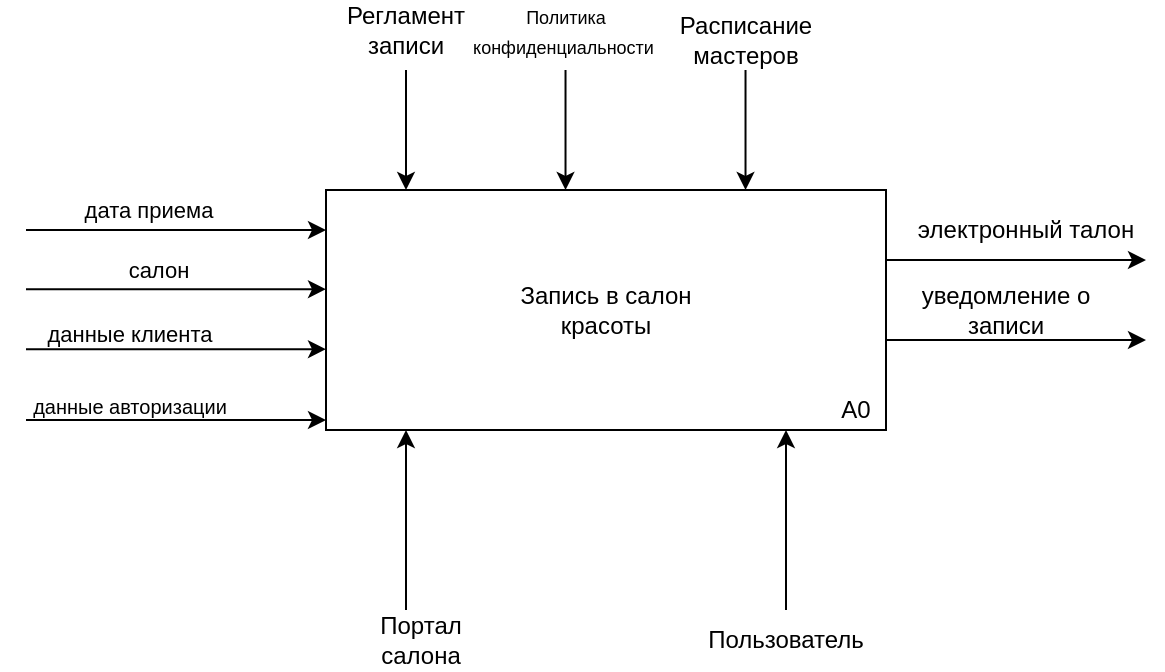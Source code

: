 <mxfile version="28.2.5" pages="5">
  <diagram name="IDEF0" id="X9GidUAgvd3bgpu8ODpM">
    <mxGraphModel dx="1101" dy="624" grid="1" gridSize="10" guides="1" tooltips="1" connect="1" arrows="1" fold="1" page="1" pageScale="1" pageWidth="827" pageHeight="1169" math="0" shadow="0">
      <root>
        <mxCell id="0" />
        <mxCell id="1" parent="0" />
        <mxCell id="gVHoGvLVVDg801yNkUgZ-1" value="" style="rounded=0;whiteSpace=wrap;html=1;" parent="1" vertex="1">
          <mxGeometry x="343" y="325" width="280" height="120" as="geometry" />
        </mxCell>
        <mxCell id="gVHoGvLVVDg801yNkUgZ-2" value="Запись в салон красоты" style="text;html=1;align=center;verticalAlign=middle;whiteSpace=wrap;rounded=0;" parent="1" vertex="1">
          <mxGeometry x="428" y="370" width="110" height="30" as="geometry" />
        </mxCell>
        <mxCell id="gVHoGvLVVDg801yNkUgZ-3" value="" style="endArrow=classic;html=1;rounded=0;" parent="1" edge="1">
          <mxGeometry width="50" height="50" relative="1" as="geometry">
            <mxPoint x="193" y="345" as="sourcePoint" />
            <mxPoint x="343" y="345" as="targetPoint" />
          </mxGeometry>
        </mxCell>
        <mxCell id="gVHoGvLVVDg801yNkUgZ-4" value="" style="endArrow=classic;html=1;rounded=0;" parent="1" edge="1">
          <mxGeometry width="50" height="50" relative="1" as="geometry">
            <mxPoint x="193" y="374.6" as="sourcePoint" />
            <mxPoint x="343" y="374.6" as="targetPoint" />
          </mxGeometry>
        </mxCell>
        <mxCell id="gVHoGvLVVDg801yNkUgZ-5" value="" style="endArrow=classic;html=1;rounded=0;" parent="1" edge="1">
          <mxGeometry width="50" height="50" relative="1" as="geometry">
            <mxPoint x="193" y="404.6" as="sourcePoint" />
            <mxPoint x="343" y="404.6" as="targetPoint" />
          </mxGeometry>
        </mxCell>
        <mxCell id="gVHoGvLVVDg801yNkUgZ-6" value="" style="endArrow=classic;html=1;rounded=0;" parent="1" edge="1">
          <mxGeometry width="50" height="50" relative="1" as="geometry">
            <mxPoint x="193" y="440" as="sourcePoint" />
            <mxPoint x="343" y="440" as="targetPoint" />
          </mxGeometry>
        </mxCell>
        <mxCell id="gVHoGvLVVDg801yNkUgZ-7" value="дата приема" style="text;html=1;align=center;verticalAlign=middle;whiteSpace=wrap;rounded=0;fontSize=11;" parent="1" vertex="1">
          <mxGeometry x="196" y="325" width="117" height="20" as="geometry" />
        </mxCell>
        <mxCell id="gVHoGvLVVDg801yNkUgZ-8" value="&lt;span style=&quot;font-size: 11px;&quot;&gt;салон&lt;/span&gt;" style="text;html=1;align=center;verticalAlign=middle;whiteSpace=wrap;rounded=0;fontSize=9;" parent="1" vertex="1">
          <mxGeometry x="196" y="354.93" width="127" height="20" as="geometry" />
        </mxCell>
        <mxCell id="gVHoGvLVVDg801yNkUgZ-9" value="&lt;font style=&quot;font-size: 11px;&quot;&gt;данные клиента&lt;/font&gt;" style="text;html=1;align=center;verticalAlign=middle;whiteSpace=wrap;rounded=0;fontSize=11;" parent="1" vertex="1">
          <mxGeometry x="185" y="389.6" width="120" height="15" as="geometry" />
        </mxCell>
        <mxCell id="gVHoGvLVVDg801yNkUgZ-10" value="&lt;span style=&quot;font-size: 10px;&quot;&gt;данные авторизации&lt;/span&gt;" style="text;html=1;align=center;verticalAlign=middle;whiteSpace=wrap;rounded=0;" parent="1" vertex="1">
          <mxGeometry x="180" y="425" width="130" height="15" as="geometry" />
        </mxCell>
        <mxCell id="gVHoGvLVVDg801yNkUgZ-11" value="" style="endArrow=classic;html=1;rounded=0;" parent="1" edge="1">
          <mxGeometry width="50" height="50" relative="1" as="geometry">
            <mxPoint x="573" y="535" as="sourcePoint" />
            <mxPoint x="573" y="445" as="targetPoint" />
            <Array as="points">
              <mxPoint x="573" y="465" />
            </Array>
          </mxGeometry>
        </mxCell>
        <mxCell id="gVHoGvLVVDg801yNkUgZ-12" value="Пользователь" style="text;html=1;align=center;verticalAlign=middle;whiteSpace=wrap;rounded=0;" parent="1" vertex="1">
          <mxGeometry x="543" y="535" width="60" height="30" as="geometry" />
        </mxCell>
        <mxCell id="gVHoGvLVVDg801yNkUgZ-15" value="А0" style="text;html=1;align=center;verticalAlign=middle;whiteSpace=wrap;rounded=0;" parent="1" vertex="1">
          <mxGeometry x="593" y="425" width="30" height="20" as="geometry" />
        </mxCell>
        <mxCell id="gVHoGvLVVDg801yNkUgZ-16" value="" style="endArrow=classic;html=1;rounded=0;" parent="1" edge="1">
          <mxGeometry width="50" height="50" relative="1" as="geometry">
            <mxPoint x="383" y="535" as="sourcePoint" />
            <mxPoint x="383" y="445" as="targetPoint" />
          </mxGeometry>
        </mxCell>
        <mxCell id="gVHoGvLVVDg801yNkUgZ-17" value="Портал салона" style="text;html=1;align=center;verticalAlign=middle;whiteSpace=wrap;rounded=0;" parent="1" vertex="1">
          <mxGeometry x="353" y="535" width="75" height="30" as="geometry" />
        </mxCell>
        <mxCell id="gVHoGvLVVDg801yNkUgZ-18" value="" style="endArrow=classic;html=1;rounded=0;" parent="1" edge="1">
          <mxGeometry width="50" height="50" relative="1" as="geometry">
            <mxPoint x="383" y="265" as="sourcePoint" />
            <mxPoint x="383" y="325" as="targetPoint" />
          </mxGeometry>
        </mxCell>
        <mxCell id="gVHoGvLVVDg801yNkUgZ-19" value="&lt;font style=&quot;font-size: 12px;&quot;&gt;Регламент записи&lt;/font&gt;" style="text;html=1;align=center;verticalAlign=middle;whiteSpace=wrap;rounded=0;" parent="1" vertex="1">
          <mxGeometry x="353" y="235" width="60" height="20" as="geometry" />
        </mxCell>
        <mxCell id="gVHoGvLVVDg801yNkUgZ-20" value="" style="endArrow=classic;html=1;rounded=0;" parent="1" edge="1">
          <mxGeometry width="50" height="50" relative="1" as="geometry">
            <mxPoint x="552.76" y="265" as="sourcePoint" />
            <mxPoint x="552.76" y="325" as="targetPoint" />
          </mxGeometry>
        </mxCell>
        <mxCell id="gVHoGvLVVDg801yNkUgZ-21" value="Расписание мастеров" style="text;html=1;align=center;verticalAlign=middle;whiteSpace=wrap;rounded=0;" parent="1" vertex="1">
          <mxGeometry x="523" y="235" width="60" height="30" as="geometry" />
        </mxCell>
        <mxCell id="gVHoGvLVVDg801yNkUgZ-22" value="" style="endArrow=classic;html=1;rounded=0;" parent="1" edge="1">
          <mxGeometry width="50" height="50" relative="1" as="geometry">
            <mxPoint x="462.76" y="265" as="sourcePoint" />
            <mxPoint x="462.76" y="325" as="targetPoint" />
          </mxGeometry>
        </mxCell>
        <mxCell id="gVHoGvLVVDg801yNkUgZ-23" value="&lt;font style=&quot;font-size: 9px;&quot;&gt;Политика конфиденциальности&amp;nbsp;&lt;/font&gt;" style="text;html=1;align=center;verticalAlign=middle;whiteSpace=wrap;rounded=0;" parent="1" vertex="1">
          <mxGeometry x="433" y="230" width="60" height="30" as="geometry" />
        </mxCell>
        <mxCell id="gVHoGvLVVDg801yNkUgZ-24" value="" style="endArrow=classic;html=1;rounded=0;" parent="1" edge="1">
          <mxGeometry width="50" height="50" relative="1" as="geometry">
            <mxPoint x="623" y="400" as="sourcePoint" />
            <mxPoint x="753" y="400" as="targetPoint" />
          </mxGeometry>
        </mxCell>
        <mxCell id="gVHoGvLVVDg801yNkUgZ-25" value="уведомление о записи" style="text;html=1;align=center;verticalAlign=middle;whiteSpace=wrap;rounded=0;" parent="1" vertex="1">
          <mxGeometry x="623" y="370" width="120" height="30" as="geometry" />
        </mxCell>
        <mxCell id="tYVMDITBdU5hPomrpBac-1" value="" style="endArrow=classic;html=1;rounded=0;" edge="1" parent="1">
          <mxGeometry width="50" height="50" relative="1" as="geometry">
            <mxPoint x="623" y="360" as="sourcePoint" />
            <mxPoint x="753" y="360" as="targetPoint" />
          </mxGeometry>
        </mxCell>
        <mxCell id="tYVMDITBdU5hPomrpBac-2" value="электронный талон" style="text;html=1;align=center;verticalAlign=middle;whiteSpace=wrap;rounded=0;" vertex="1" parent="1">
          <mxGeometry x="633" y="330" width="120" height="30" as="geometry" />
        </mxCell>
      </root>
    </mxGraphModel>
  </diagram>
  <diagram id="udWK0QSGrQvGNgnjFxVk" name="IDEF0 - декомпозиция">
    <mxGraphModel dx="1573" dy="891" grid="1" gridSize="10" guides="1" tooltips="1" connect="1" arrows="1" fold="1" page="1" pageScale="1" pageWidth="827" pageHeight="1169" math="0" shadow="0">
      <root>
        <mxCell id="0" />
        <mxCell id="1" parent="0" />
        <mxCell id="rvyEfZu-WUSPOt1_bRWz-1" value="Выбор филиала&lt;div&gt;салона&lt;/div&gt;" style="rounded=0;whiteSpace=wrap;html=1;" parent="1" vertex="1">
          <mxGeometry x="460" y="330.48" width="120" height="60" as="geometry" />
        </mxCell>
        <mxCell id="rvyEfZu-WUSPOt1_bRWz-2" value="Выбор мастера" style="rounded=0;whiteSpace=wrap;html=1;" parent="1" vertex="1">
          <mxGeometry x="653" y="430.48" width="120" height="60" as="geometry" />
        </mxCell>
        <mxCell id="rvyEfZu-WUSPOt1_bRWz-3" style="edgeStyle=orthogonalEdgeStyle;rounded=0;orthogonalLoop=1;jettySize=auto;html=1;exitX=1;exitY=0.5;exitDx=0;exitDy=0;entryX=0;entryY=0.5;entryDx=0;entryDy=0;" parent="1" edge="1">
          <mxGeometry relative="1" as="geometry">
            <mxPoint x="1720" y="935.1" as="targetPoint" />
            <mxPoint x="980" y="545.1" as="sourcePoint" />
            <Array as="points">
              <mxPoint x="980" y="560.48" />
              <mxPoint x="1690" y="560.48" />
              <mxPoint x="1690" y="935.48" />
            </Array>
          </mxGeometry>
        </mxCell>
        <mxCell id="rvyEfZu-WUSPOt1_bRWz-4" style="edgeStyle=orthogonalEdgeStyle;rounded=0;orthogonalLoop=1;jettySize=auto;html=1;exitX=1;exitY=0.5;exitDx=0;exitDy=0;entryX=0;entryY=0.75;entryDx=0;entryDy=0;" parent="1" edge="1">
          <mxGeometry relative="1" as="geometry">
            <mxPoint x="980" y="545.45" as="sourcePoint" />
            <mxPoint x="1520" y="870.45" as="targetPoint" />
            <Array as="points">
              <mxPoint x="980" y="560.48" />
              <mxPoint x="1480" y="560.48" />
              <mxPoint x="1480" y="870.48" />
            </Array>
          </mxGeometry>
        </mxCell>
        <mxCell id="rvyEfZu-WUSPOt1_bRWz-5" value="Выбор даты и времени" style="rounded=0;whiteSpace=wrap;html=1;" parent="1" vertex="1">
          <mxGeometry x="860" y="530.48" width="120" height="60" as="geometry" />
        </mxCell>
        <mxCell id="rvyEfZu-WUSPOt1_bRWz-6" style="edgeStyle=orthogonalEdgeStyle;rounded=0;orthogonalLoop=1;jettySize=auto;html=1;exitX=1;exitY=0.5;exitDx=0;exitDy=0;entryX=0.465;entryY=-0.033;entryDx=0;entryDy=0;entryPerimeter=0;" parent="1" source="rvyEfZu-WUSPOt1_bRWz-8" target="rvyEfZu-WUSPOt1_bRWz-9" edge="1">
          <mxGeometry relative="1" as="geometry">
            <mxPoint x="1300" y="720.48" as="targetPoint" />
          </mxGeometry>
        </mxCell>
        <mxCell id="rvyEfZu-WUSPOt1_bRWz-7" style="edgeStyle=orthogonalEdgeStyle;rounded=0;orthogonalLoop=1;jettySize=auto;html=1;exitX=1;exitY=0.25;exitDx=0;exitDy=0;entryX=0;entryY=0.5;entryDx=0;entryDy=0;" parent="1" edge="1">
          <mxGeometry relative="1" as="geometry">
            <mxPoint x="1210" y="670.48" as="sourcePoint" />
            <mxPoint x="1300" y="785.48" as="targetPoint" />
            <Array as="points">
              <mxPoint x="1210" y="680.48" />
              <mxPoint x="1280" y="680.48" />
              <mxPoint x="1280" y="785.48" />
            </Array>
          </mxGeometry>
        </mxCell>
        <mxCell id="rvyEfZu-WUSPOt1_bRWz-8" value="Вход в аккаунт" style="rounded=0;whiteSpace=wrap;html=1;" parent="1" vertex="1">
          <mxGeometry x="1090" y="640.48" width="120" height="60" as="geometry" />
        </mxCell>
        <mxCell id="rvyEfZu-WUSPOt1_bRWz-9" value="Заполнение данных о клиенте" style="rounded=0;whiteSpace=wrap;html=1;" parent="1" vertex="1">
          <mxGeometry x="1300" y="740.48" width="120" height="70" as="geometry" />
        </mxCell>
        <mxCell id="rvyEfZu-WUSPOt1_bRWz-10" value="Подтверждение бронирования" style="rounded=0;whiteSpace=wrap;html=1;" parent="1" vertex="1">
          <mxGeometry x="1520" y="840.48" width="120" height="60" as="geometry" />
        </mxCell>
        <mxCell id="rvyEfZu-WUSPOt1_bRWz-11" value="Формирование заказа" style="rounded=0;whiteSpace=wrap;html=1;" parent="1" vertex="1">
          <mxGeometry x="1720" y="920.48" width="120" height="60" as="geometry" />
        </mxCell>
        <mxCell id="rvyEfZu-WUSPOt1_bRWz-12" value="" style="endArrow=classic;html=1;rounded=0;" parent="1" edge="1">
          <mxGeometry width="50" height="50" relative="1" as="geometry">
            <mxPoint x="1840" y="940" as="sourcePoint" />
            <mxPoint x="1970" y="940" as="targetPoint" />
          </mxGeometry>
        </mxCell>
        <mxCell id="rvyEfZu-WUSPOt1_bRWz-13" value="электронный талон" style="text;html=1;align=center;verticalAlign=middle;whiteSpace=wrap;rounded=0;" parent="1" vertex="1">
          <mxGeometry x="1850" y="910" width="120" height="30" as="geometry" />
        </mxCell>
        <mxCell id="rvyEfZu-WUSPOt1_bRWz-14" value="А02" style="text;html=1;align=center;verticalAlign=middle;whiteSpace=wrap;rounded=0;" parent="1" vertex="1">
          <mxGeometry x="540" y="370.48" width="50" height="20" as="geometry" />
        </mxCell>
        <mxCell id="rvyEfZu-WUSPOt1_bRWz-15" value="А03" style="text;html=1;align=center;verticalAlign=middle;whiteSpace=wrap;rounded=0;" parent="1" vertex="1">
          <mxGeometry x="732" y="470.48" width="50" height="20" as="geometry" />
        </mxCell>
        <mxCell id="rvyEfZu-WUSPOt1_bRWz-16" value="А04" style="text;html=1;align=center;verticalAlign=middle;whiteSpace=wrap;rounded=0;" parent="1" vertex="1">
          <mxGeometry x="940" y="570.48" width="50" height="20" as="geometry" />
        </mxCell>
        <mxCell id="rvyEfZu-WUSPOt1_bRWz-17" value="А05" style="text;html=1;align=center;verticalAlign=middle;whiteSpace=wrap;rounded=0;" parent="1" vertex="1">
          <mxGeometry x="1170" y="680.48" width="50" height="20" as="geometry" />
        </mxCell>
        <mxCell id="rvyEfZu-WUSPOt1_bRWz-18" value="А06" style="text;html=1;align=center;verticalAlign=middle;whiteSpace=wrap;rounded=0;" parent="1" vertex="1">
          <mxGeometry x="1380" y="790.48" width="50" height="20" as="geometry" />
        </mxCell>
        <mxCell id="rvyEfZu-WUSPOt1_bRWz-19" value="А07" style="text;html=1;align=center;verticalAlign=middle;whiteSpace=wrap;rounded=0;" parent="1" vertex="1">
          <mxGeometry x="1601" y="880.48" width="50" height="20" as="geometry" />
        </mxCell>
        <mxCell id="rvyEfZu-WUSPOt1_bRWz-20" value="А08" style="text;html=1;align=center;verticalAlign=middle;whiteSpace=wrap;rounded=0;" parent="1" vertex="1">
          <mxGeometry x="1800" y="960.48" width="50" height="20" as="geometry" />
        </mxCell>
        <mxCell id="rvyEfZu-WUSPOt1_bRWz-21" value="" style="endArrow=classic;html=1;rounded=0;entryX=0;entryY=0.492;entryDx=0;entryDy=0;entryPerimeter=0;" parent="1" target="rvyEfZu-WUSPOt1_bRWz-63" edge="1">
          <mxGeometry width="50" height="50" relative="1" as="geometry">
            <mxPoint x="150" y="290" as="sourcePoint" />
            <mxPoint x="300" y="290" as="targetPoint" />
          </mxGeometry>
        </mxCell>
        <mxCell id="rvyEfZu-WUSPOt1_bRWz-22" style="edgeStyle=orthogonalEdgeStyle;rounded=0;orthogonalLoop=1;jettySize=auto;html=1;exitX=1;exitY=0.5;exitDx=0;exitDy=0;entryX=0;entryY=0.598;entryDx=0;entryDy=0;entryPerimeter=0;" parent="1" source="rvyEfZu-WUSPOt1_bRWz-1" target="rvyEfZu-WUSPOt1_bRWz-2" edge="1">
          <mxGeometry relative="1" as="geometry" />
        </mxCell>
        <mxCell id="rvyEfZu-WUSPOt1_bRWz-23" value="список филиалов" style="text;html=1;align=left;verticalAlign=middle;whiteSpace=wrap;rounded=0;" parent="1" vertex="1">
          <mxGeometry x="620" y="365.48" width="60" height="30" as="geometry" />
        </mxCell>
        <mxCell id="rvyEfZu-WUSPOt1_bRWz-24" style="edgeStyle=orthogonalEdgeStyle;rounded=0;orthogonalLoop=1;jettySize=auto;html=1;exitX=1;exitY=0.5;exitDx=0;exitDy=0;entryX=-0.007;entryY=0.558;entryDx=0;entryDy=0;entryPerimeter=0;" parent="1" source="rvyEfZu-WUSPOt1_bRWz-2" target="rvyEfZu-WUSPOt1_bRWz-5" edge="1">
          <mxGeometry relative="1" as="geometry" />
        </mxCell>
        <mxCell id="rvyEfZu-WUSPOt1_bRWz-25" value="список мастеров" style="text;html=1;align=left;verticalAlign=middle;whiteSpace=wrap;rounded=0;" parent="1" vertex="1">
          <mxGeometry x="820" y="465.48" width="70" height="30" as="geometry" />
        </mxCell>
        <mxCell id="rvyEfZu-WUSPOt1_bRWz-26" value="данные приема" style="text;html=1;align=center;verticalAlign=middle;whiteSpace=wrap;rounded=0;" parent="1" vertex="1">
          <mxGeometry x="990" y="530.48" width="160" height="30" as="geometry" />
        </mxCell>
        <mxCell id="rvyEfZu-WUSPOt1_bRWz-27" value="" style="endArrow=classic;html=1;rounded=0;" parent="1" edge="1">
          <mxGeometry width="50" height="50" relative="1" as="geometry">
            <mxPoint x="80" y="680" as="sourcePoint" />
            <mxPoint x="1090" y="675.48" as="targetPoint" />
          </mxGeometry>
        </mxCell>
        <mxCell id="rvyEfZu-WUSPOt1_bRWz-28" value="&lt;span style=&quot;font-size: 10px;&quot;&gt;данные авторизации&lt;/span&gt;" style="text;html=1;align=center;verticalAlign=middle;whiteSpace=wrap;rounded=0;" parent="1" vertex="1">
          <mxGeometry x="70" y="640.48" width="130" height="30" as="geometry" />
        </mxCell>
        <mxCell id="rvyEfZu-WUSPOt1_bRWz-29" value="подтвержденный вход" style="text;html=1;align=center;verticalAlign=middle;whiteSpace=wrap;rounded=0;" parent="1" vertex="1">
          <mxGeometry x="1220" y="640.48" width="130" height="30" as="geometry" />
        </mxCell>
        <mxCell id="rvyEfZu-WUSPOt1_bRWz-30" value="данные пользователя" style="text;html=1;align=center;verticalAlign=middle;whiteSpace=wrap;rounded=0;fontSize=10;" parent="1" vertex="1">
          <mxGeometry x="1220" y="685.48" width="60" height="30" as="geometry" />
        </mxCell>
        <mxCell id="rvyEfZu-WUSPOt1_bRWz-31" style="edgeStyle=orthogonalEdgeStyle;rounded=0;orthogonalLoop=1;jettySize=auto;html=1;exitX=1;exitY=0.5;exitDx=0;exitDy=0;" parent="1" source="rvyEfZu-WUSPOt1_bRWz-9" edge="1">
          <mxGeometry relative="1" as="geometry">
            <mxPoint x="1720" y="950.48" as="targetPoint" />
            <Array as="points">
              <mxPoint x="1420" y="770.48" />
              <mxPoint x="1670" y="770.48" />
              <mxPoint x="1670" y="950.48" />
            </Array>
          </mxGeometry>
        </mxCell>
        <mxCell id="rvyEfZu-WUSPOt1_bRWz-32" value="" style="endArrow=classic;html=1;rounded=0;" parent="1" edge="1">
          <mxGeometry width="50" height="50" relative="1" as="geometry">
            <mxPoint x="90" y="800" as="sourcePoint" />
            <mxPoint x="1300" y="800.48" as="targetPoint" />
          </mxGeometry>
        </mxCell>
        <mxCell id="rvyEfZu-WUSPOt1_bRWz-33" value="&lt;font style=&quot;font-size: 11px;&quot;&gt;данные клиента&lt;/font&gt;" style="text;html=1;align=center;verticalAlign=middle;whiteSpace=wrap;rounded=0;fontSize=11;" parent="1" vertex="1">
          <mxGeometry x="80" y="760.48" width="120" height="30" as="geometry" />
        </mxCell>
        <mxCell id="rvyEfZu-WUSPOt1_bRWz-34" value="форма данных клиента" style="text;html=1;align=center;verticalAlign=middle;whiteSpace=wrap;rounded=0;" parent="1" vertex="1">
          <mxGeometry x="1505" y="740.48" width="150" height="30" as="geometry" />
        </mxCell>
        <mxCell id="rvyEfZu-WUSPOt1_bRWz-35" style="edgeStyle=orthogonalEdgeStyle;rounded=0;orthogonalLoop=1;jettySize=auto;html=1;exitX=1;exitY=0.5;exitDx=0;exitDy=0;entryX=0.539;entryY=-0.002;entryDx=0;entryDy=0;entryPerimeter=0;" parent="1" source="rvyEfZu-WUSPOt1_bRWz-10" target="rvyEfZu-WUSPOt1_bRWz-11" edge="1">
          <mxGeometry relative="1" as="geometry" />
        </mxCell>
        <mxCell id="rvyEfZu-WUSPOt1_bRWz-36" value="заявка на прием" style="text;html=1;align=center;verticalAlign=middle;whiteSpace=wrap;rounded=0;" parent="1" vertex="1">
          <mxGeometry x="1710" y="840.48" width="60" height="30" as="geometry" />
        </mxCell>
        <mxCell id="rvyEfZu-WUSPOt1_bRWz-37" value="" style="endArrow=none;html=1;rounded=0;" parent="1" edge="1">
          <mxGeometry width="50" height="50" relative="1" as="geometry">
            <mxPoint x="260" y="1110" as="sourcePoint" />
            <mxPoint x="1760" y="1110.48" as="targetPoint" />
          </mxGeometry>
        </mxCell>
        <mxCell id="rvyEfZu-WUSPOt1_bRWz-38" value="" style="endArrow=classic;html=1;rounded=0;entryX=-0.012;entryY=1.162;entryDx=0;entryDy=0;entryPerimeter=0;" parent="1" edge="1">
          <mxGeometry width="50" height="50" relative="1" as="geometry">
            <mxPoint x="480.6" y="1107.24" as="sourcePoint" />
            <mxPoint x="480.0" y="390.48" as="targetPoint" />
          </mxGeometry>
        </mxCell>
        <mxCell id="rvyEfZu-WUSPOt1_bRWz-39" value="" style="endArrow=classic;html=1;rounded=0;entryX=-0.012;entryY=1.162;entryDx=0;entryDy=0;entryPerimeter=0;" parent="1" edge="1">
          <mxGeometry width="50" height="50" relative="1" as="geometry">
            <mxPoint x="680" y="1110.48" as="sourcePoint" />
            <mxPoint x="680" y="490.48" as="targetPoint" />
          </mxGeometry>
        </mxCell>
        <mxCell id="rvyEfZu-WUSPOt1_bRWz-40" value="" style="endArrow=classic;html=1;rounded=0;entryX=-0.012;entryY=1.162;entryDx=0;entryDy=0;entryPerimeter=0;" parent="1" edge="1">
          <mxGeometry width="50" height="50" relative="1" as="geometry">
            <mxPoint x="880" y="1110.48" as="sourcePoint" />
            <mxPoint x="880" y="590.48" as="targetPoint" />
          </mxGeometry>
        </mxCell>
        <mxCell id="rvyEfZu-WUSPOt1_bRWz-41" value="" style="endArrow=classic;html=1;rounded=0;entryX=-0.012;entryY=1.162;entryDx=0;entryDy=0;entryPerimeter=0;" parent="1" edge="1">
          <mxGeometry width="50" height="50" relative="1" as="geometry">
            <mxPoint x="1120" y="1110.48" as="sourcePoint" />
            <mxPoint x="1120" y="700.48" as="targetPoint" />
          </mxGeometry>
        </mxCell>
        <mxCell id="rvyEfZu-WUSPOt1_bRWz-42" value="" style="endArrow=classic;html=1;rounded=0;entryX=-0.012;entryY=1.162;entryDx=0;entryDy=0;entryPerimeter=0;" parent="1" edge="1">
          <mxGeometry width="50" height="50" relative="1" as="geometry">
            <mxPoint x="1320" y="1110.48" as="sourcePoint" />
            <mxPoint x="1320" y="810.48" as="targetPoint" />
          </mxGeometry>
        </mxCell>
        <mxCell id="rvyEfZu-WUSPOt1_bRWz-43" value="" style="endArrow=classic;html=1;rounded=0;entryX=-0.012;entryY=1.162;entryDx=0;entryDy=0;entryPerimeter=0;" parent="1" edge="1">
          <mxGeometry width="50" height="50" relative="1" as="geometry">
            <mxPoint x="1760" y="1110.48" as="sourcePoint" />
            <mxPoint x="1760" y="980.48" as="targetPoint" />
          </mxGeometry>
        </mxCell>
        <mxCell id="rvyEfZu-WUSPOt1_bRWz-44" value="Портал салона" style="text;html=1;align=center;verticalAlign=middle;whiteSpace=wrap;rounded=0;" parent="1" vertex="1">
          <mxGeometry x="990" y="1070.48" width="60" height="30" as="geometry" />
        </mxCell>
        <mxCell id="rvyEfZu-WUSPOt1_bRWz-45" value="" style="endArrow=none;html=1;rounded=0;" parent="1" edge="1">
          <mxGeometry width="50" height="50" relative="1" as="geometry">
            <mxPoint x="320" y="1160" as="sourcePoint" />
            <mxPoint x="1610" y="1150.48" as="targetPoint" />
          </mxGeometry>
        </mxCell>
        <mxCell id="rvyEfZu-WUSPOt1_bRWz-46" value="" style="endArrow=classic;html=1;rounded=0;entryX=-0.012;entryY=1.162;entryDx=0;entryDy=0;entryPerimeter=0;" parent="1" edge="1">
          <mxGeometry width="50" height="50" relative="1" as="geometry">
            <mxPoint x="550" y="1150.48" as="sourcePoint" />
            <mxPoint x="550" y="390.48" as="targetPoint" />
          </mxGeometry>
        </mxCell>
        <mxCell id="rvyEfZu-WUSPOt1_bRWz-47" value="" style="endArrow=classic;html=1;rounded=0;entryX=0;entryY=1;entryDx=0;entryDy=0;" parent="1" target="rvyEfZu-WUSPOt1_bRWz-15" edge="1">
          <mxGeometry width="50" height="50" relative="1" as="geometry">
            <mxPoint x="732" y="1150.48" as="sourcePoint" />
            <mxPoint x="732" y="499.48" as="targetPoint" />
          </mxGeometry>
        </mxCell>
        <mxCell id="rvyEfZu-WUSPOt1_bRWz-48" value="" style="endArrow=classic;html=1;rounded=0;entryX=0.62;entryY=1.005;entryDx=0;entryDy=0;entryPerimeter=0;" parent="1" target="rvyEfZu-WUSPOt1_bRWz-5" edge="1">
          <mxGeometry width="50" height="50" relative="1" as="geometry">
            <mxPoint x="932" y="1150.48" as="sourcePoint" />
            <mxPoint x="932.35" y="599.3" as="targetPoint" />
          </mxGeometry>
        </mxCell>
        <mxCell id="rvyEfZu-WUSPOt1_bRWz-49" value="" style="endArrow=classic;html=1;rounded=0;" parent="1" edge="1">
          <mxGeometry width="50" height="50" relative="1" as="geometry">
            <mxPoint x="1172" y="1150.48" as="sourcePoint" />
            <mxPoint x="1170" y="700.48" as="targetPoint" />
          </mxGeometry>
        </mxCell>
        <mxCell id="rvyEfZu-WUSPOt1_bRWz-50" value="" style="endArrow=classic;html=1;rounded=0;entryX=0.581;entryY=0.987;entryDx=0;entryDy=0;entryPerimeter=0;" parent="1" target="rvyEfZu-WUSPOt1_bRWz-9" edge="1">
          <mxGeometry width="50" height="50" relative="1" as="geometry">
            <mxPoint x="1372" y="1150.48" as="sourcePoint" />
            <mxPoint x="1372.35" y="819.3" as="targetPoint" />
          </mxGeometry>
        </mxCell>
        <mxCell id="rvyEfZu-WUSPOt1_bRWz-51" value="" style="endArrow=classic;html=1;rounded=0;entryX=-0.012;entryY=1.162;entryDx=0;entryDy=0;entryPerimeter=0;" parent="1" edge="1">
          <mxGeometry width="50" height="50" relative="1" as="geometry">
            <mxPoint x="1610" y="1150.48" as="sourcePoint" />
            <mxPoint x="1610" y="900.48" as="targetPoint" />
          </mxGeometry>
        </mxCell>
        <mxCell id="rvyEfZu-WUSPOt1_bRWz-52" value="Пользователь" style="text;html=1;align=center;verticalAlign=middle;whiteSpace=wrap;rounded=0;" parent="1" vertex="1">
          <mxGeometry x="1020" y="1150.48" width="60" height="30" as="geometry" />
        </mxCell>
        <mxCell id="rvyEfZu-WUSPOt1_bRWz-53" value="" style="endArrow=classic;html=1;rounded=0;" parent="1" edge="1">
          <mxGeometry width="50" height="50" relative="1" as="geometry">
            <mxPoint x="1390" y="330.48" as="sourcePoint" />
            <mxPoint x="1389.76" y="740.48" as="targetPoint" />
          </mxGeometry>
        </mxCell>
        <mxCell id="rvyEfZu-WUSPOt1_bRWz-54" value="СОПД" style="text;html=1;align=center;verticalAlign=middle;whiteSpace=wrap;rounded=0;" parent="1" vertex="1">
          <mxGeometry x="1360" y="300.48" width="60" height="30" as="geometry" />
        </mxCell>
        <mxCell id="rvyEfZu-WUSPOt1_bRWz-55" value="" style="endArrow=none;html=1;rounded=0;" parent="1" edge="1">
          <mxGeometry width="50" height="50" relative="1" as="geometry">
            <mxPoint x="300" y="210" as="sourcePoint" />
            <mxPoint x="1600" y="210" as="targetPoint" />
          </mxGeometry>
        </mxCell>
        <mxCell id="rvyEfZu-WUSPOt1_bRWz-56" value="" style="endArrow=classic;html=1;rounded=0;entryX=0.5;entryY=0;entryDx=0;entryDy=0;" parent="1" target="rvyEfZu-WUSPOt1_bRWz-1" edge="1">
          <mxGeometry width="50" height="50" relative="1" as="geometry">
            <mxPoint x="520" y="210" as="sourcePoint" />
            <mxPoint x="580" y="210.48" as="targetPoint" />
          </mxGeometry>
        </mxCell>
        <mxCell id="rvyEfZu-WUSPOt1_bRWz-57" value="" style="endArrow=classic;html=1;rounded=0;entryX=0.558;entryY=-0.017;entryDx=0;entryDy=0;entryPerimeter=0;" parent="1" target="rvyEfZu-WUSPOt1_bRWz-2" edge="1">
          <mxGeometry width="50" height="50" relative="1" as="geometry">
            <mxPoint x="720" y="210" as="sourcePoint" />
            <mxPoint x="720" y="330.48" as="targetPoint" />
          </mxGeometry>
        </mxCell>
        <mxCell id="rvyEfZu-WUSPOt1_bRWz-58" value="" style="endArrow=classic;html=1;rounded=0;" parent="1" target="rvyEfZu-WUSPOt1_bRWz-5" edge="1">
          <mxGeometry width="50" height="50" relative="1" as="geometry">
            <mxPoint x="920" y="210" as="sourcePoint" />
            <mxPoint x="920" y="350.48" as="targetPoint" />
          </mxGeometry>
        </mxCell>
        <mxCell id="rvyEfZu-WUSPOt1_bRWz-59" value="" style="endArrow=classic;html=1;rounded=0;entryX=0.5;entryY=0;entryDx=0;entryDy=0;" parent="1" target="rvyEfZu-WUSPOt1_bRWz-8" edge="1">
          <mxGeometry width="50" height="50" relative="1" as="geometry">
            <mxPoint x="1150" y="210" as="sourcePoint" />
            <mxPoint x="1186.5" y="530.48" as="targetPoint" />
          </mxGeometry>
        </mxCell>
        <mxCell id="rvyEfZu-WUSPOt1_bRWz-60" value="" style="endArrow=classic;html=1;rounded=0;entryX=0.575;entryY=0;entryDx=0;entryDy=0;entryPerimeter=0;" parent="1" target="rvyEfZu-WUSPOt1_bRWz-9" edge="1">
          <mxGeometry width="50" height="50" relative="1" as="geometry">
            <mxPoint x="1369" y="210" as="sourcePoint" />
            <mxPoint x="1370" y="640.48" as="targetPoint" />
          </mxGeometry>
        </mxCell>
        <mxCell id="rvyEfZu-WUSPOt1_bRWz-61" value="" style="endArrow=classic;html=1;rounded=0;entryX=0.567;entryY=-0.05;entryDx=0;entryDy=0;fontStyle=1;entryPerimeter=0;" parent="1" target="rvyEfZu-WUSPOt1_bRWz-10" edge="1">
          <mxGeometry width="50" height="50" relative="1" as="geometry">
            <mxPoint x="1588" y="210" as="sourcePoint" />
            <mxPoint x="1590" y="640.48" as="targetPoint" />
          </mxGeometry>
        </mxCell>
        <mxCell id="rvyEfZu-WUSPOt1_bRWz-62" style="edgeStyle=orthogonalEdgeStyle;rounded=0;orthogonalLoop=1;jettySize=auto;html=1;entryX=0;entryY=0.5;entryDx=0;entryDy=0;" parent="1" source="rvyEfZu-WUSPOt1_bRWz-63" target="rvyEfZu-WUSPOt1_bRWz-1" edge="1">
          <mxGeometry relative="1" as="geometry" />
        </mxCell>
        <mxCell id="rvyEfZu-WUSPOt1_bRWz-63" value="Выбор услуги" style="rounded=0;whiteSpace=wrap;html=1;" parent="1" vertex="1">
          <mxGeometry x="233" y="260.48" width="120" height="60" as="geometry" />
        </mxCell>
        <mxCell id="rvyEfZu-WUSPOt1_bRWz-64" value="А01" style="text;html=1;align=center;verticalAlign=middle;whiteSpace=wrap;rounded=0;" parent="1" vertex="1">
          <mxGeometry x="303" y="300.48" width="50" height="20" as="geometry" />
        </mxCell>
        <mxCell id="rvyEfZu-WUSPOt1_bRWz-65" value="" style="endArrow=classic;html=1;rounded=0;entryX=0.164;entryY=0.989;entryDx=0;entryDy=0;entryPerimeter=0;" parent="1" target="rvyEfZu-WUSPOt1_bRWz-10" edge="1">
          <mxGeometry width="50" height="50" relative="1" as="geometry">
            <mxPoint x="1540" y="1110.48" as="sourcePoint" />
            <mxPoint x="1540" y="980.48" as="targetPoint" />
          </mxGeometry>
        </mxCell>
        <mxCell id="rvyEfZu-WUSPOt1_bRWz-66" value="" style="endArrow=classic;html=1;rounded=0;" parent="1" edge="1">
          <mxGeometry width="50" height="50" relative="1" as="geometry">
            <mxPoint x="1840" y="970" as="sourcePoint" />
            <mxPoint x="1970" y="970" as="targetPoint" />
          </mxGeometry>
        </mxCell>
        <mxCell id="rvyEfZu-WUSPOt1_bRWz-67" value="уведомление о записи" style="text;html=1;align=center;verticalAlign=middle;whiteSpace=wrap;rounded=0;" parent="1" vertex="1">
          <mxGeometry x="1850" y="940" width="120" height="30" as="geometry" />
        </mxCell>
        <mxCell id="rvyEfZu-WUSPOt1_bRWz-68" value="список услуг" style="text;html=1;align=center;verticalAlign=middle;whiteSpace=wrap;rounded=0;" parent="1" vertex="1">
          <mxGeometry x="390" y="260" width="60" height="30" as="geometry" />
        </mxCell>
        <mxCell id="rvyEfZu-WUSPOt1_bRWz-69" value="данные о салоне" style="text;html=1;align=center;verticalAlign=middle;whiteSpace=wrap;rounded=0;" parent="1" vertex="1">
          <mxGeometry x="140" y="250" width="60" height="30" as="geometry" />
        </mxCell>
        <mxCell id="rvyEfZu-WUSPOt1_bRWz-70" value="регламент записи" style="text;html=1;align=center;verticalAlign=middle;whiteSpace=wrap;rounded=0;" parent="1" vertex="1">
          <mxGeometry x="910" y="170" width="60" height="30" as="geometry" />
        </mxCell>
        <mxCell id="rvyEfZu-WUSPOt1_bRWz-71" value="" style="endArrow=classic;html=1;rounded=0;entryX=0.552;entryY=0.025;entryDx=0;entryDy=0;entryPerimeter=0;" parent="1" target="rvyEfZu-WUSPOt1_bRWz-63" edge="1">
          <mxGeometry width="50" height="50" relative="1" as="geometry">
            <mxPoint x="300" y="210" as="sourcePoint" />
            <mxPoint x="420" y="250" as="targetPoint" />
          </mxGeometry>
        </mxCell>
        <mxCell id="rvyEfZu-WUSPOt1_bRWz-72" value="" style="endArrow=none;html=1;rounded=0;" parent="1" edge="1">
          <mxGeometry width="50" height="50" relative="1" as="geometry">
            <mxPoint x="740" y="309.86" as="sourcePoint" />
            <mxPoint x="900" y="310" as="targetPoint" />
            <Array as="points" />
          </mxGeometry>
        </mxCell>
        <mxCell id="rvyEfZu-WUSPOt1_bRWz-73" value="" style="endArrow=classic;html=1;rounded=0;entryX=0.333;entryY=0.009;entryDx=0;entryDy=0;entryPerimeter=0;" parent="1" target="rvyEfZu-WUSPOt1_bRWz-5" edge="1">
          <mxGeometry width="50" height="50" relative="1" as="geometry">
            <mxPoint x="900" y="310" as="sourcePoint" />
            <mxPoint x="1030" y="280" as="targetPoint" />
          </mxGeometry>
        </mxCell>
        <mxCell id="rvyEfZu-WUSPOt1_bRWz-74" value="" style="endArrow=classic;html=1;rounded=0;entryX=0.728;entryY=0.02;entryDx=0;entryDy=0;entryPerimeter=0;" parent="1" target="rvyEfZu-WUSPOt1_bRWz-2" edge="1">
          <mxGeometry width="50" height="50" relative="1" as="geometry">
            <mxPoint x="740" y="310" as="sourcePoint" />
            <mxPoint x="740" y="430" as="targetPoint" />
          </mxGeometry>
        </mxCell>
        <mxCell id="rvyEfZu-WUSPOt1_bRWz-75" value="расписание мастеров" style="text;html=1;align=center;verticalAlign=middle;whiteSpace=wrap;rounded=0;" parent="1" vertex="1">
          <mxGeometry x="790" y="270.48" width="60" height="30" as="geometry" />
        </mxCell>
        <mxCell id="2okTE7a3EO8Yo9xvYQwK-1" value="" style="endArrow=classic;html=1;rounded=0;entryX=0.25;entryY=1;entryDx=0;entryDy=0;" edge="1" parent="1" target="rvyEfZu-WUSPOt1_bRWz-63">
          <mxGeometry width="50" height="50" relative="1" as="geometry">
            <mxPoint x="260" y="1110" as="sourcePoint" />
            <mxPoint x="790" y="700" as="targetPoint" />
          </mxGeometry>
        </mxCell>
        <mxCell id="2okTE7a3EO8Yo9xvYQwK-2" value="" style="endArrow=classic;html=1;rounded=0;entryX=0.25;entryY=1;entryDx=0;entryDy=0;" edge="1" parent="1" target="rvyEfZu-WUSPOt1_bRWz-64">
          <mxGeometry width="50" height="50" relative="1" as="geometry">
            <mxPoint x="320" y="1160" as="sourcePoint" />
            <mxPoint x="790" y="680" as="targetPoint" />
          </mxGeometry>
        </mxCell>
      </root>
    </mxGraphModel>
  </diagram>
  <diagram id="5bB2-mWnDMKilUvM6Ncn" name="IDEF3">
    <mxGraphModel dx="2202" dy="2417" grid="1" gridSize="10" guides="1" tooltips="1" connect="1" arrows="1" fold="1" page="1" pageScale="1" pageWidth="827" pageHeight="1169" math="0" shadow="0">
      <root>
        <mxCell id="0" />
        <mxCell id="1" parent="0" />
        <mxCell id="_nF0PvLklCa5GzZLRWqG-1" value="" style="group" parent="1" vertex="1" connectable="0">
          <mxGeometry x="344" y="636" width="140" height="90" as="geometry" />
        </mxCell>
        <mxCell id="_nF0PvLklCa5GzZLRWqG-2" value="Поиск услуги" style="rounded=0;whiteSpace=wrap;html=1;" parent="_nF0PvLklCa5GzZLRWqG-1" vertex="1">
          <mxGeometry width="140" height="79.412" as="geometry" />
        </mxCell>
        <mxCell id="_nF0PvLklCa5GzZLRWqG-3" value="" style="endArrow=none;html=1;rounded=0;exitX=0;exitY=0.75;exitDx=0;exitDy=0;entryX=1;entryY=0.75;entryDx=0;entryDy=0;" parent="_nF0PvLklCa5GzZLRWqG-1" source="_nF0PvLklCa5GzZLRWqG-2" target="_nF0PvLklCa5GzZLRWqG-2" edge="1">
          <mxGeometry width="50" height="50" relative="1" as="geometry">
            <mxPoint x="46.667" y="79.412" as="sourcePoint" />
            <mxPoint x="105" y="13.235" as="targetPoint" />
          </mxGeometry>
        </mxCell>
        <mxCell id="_nF0PvLklCa5GzZLRWqG-4" value="" style="endArrow=none;html=1;rounded=0;exitX=0.525;exitY=1;exitDx=0;exitDy=0;exitPerimeter=0;" parent="_nF0PvLklCa5GzZLRWqG-1" edge="1">
          <mxGeometry width="50" height="50" relative="1" as="geometry">
            <mxPoint x="70" y="79.412" as="sourcePoint" />
            <mxPoint x="70" y="59.559" as="targetPoint" />
          </mxGeometry>
        </mxCell>
        <mxCell id="_nF0PvLklCa5GzZLRWqG-5" value="2" style="text;html=1;align=center;verticalAlign=middle;whiteSpace=wrap;rounded=0;" parent="_nF0PvLklCa5GzZLRWqG-1" vertex="1">
          <mxGeometry y="50.294" width="70" height="39.706" as="geometry" />
        </mxCell>
        <mxCell id="_nF0PvLklCa5GzZLRWqG-6" value="" style="group" parent="1" vertex="1" connectable="0">
          <mxGeometry x="880" y="567.5" width="140" height="90" as="geometry" />
        </mxCell>
        <mxCell id="_nF0PvLklCa5GzZLRWqG-7" value="Выбор мастера" style="rounded=0;whiteSpace=wrap;html=1;" parent="_nF0PvLklCa5GzZLRWqG-6" vertex="1">
          <mxGeometry width="140" height="79.412" as="geometry" />
        </mxCell>
        <mxCell id="_nF0PvLklCa5GzZLRWqG-8" value="" style="endArrow=none;html=1;rounded=0;exitX=0;exitY=0.75;exitDx=0;exitDy=0;entryX=1;entryY=0.75;entryDx=0;entryDy=0;" parent="_nF0PvLklCa5GzZLRWqG-6" source="_nF0PvLklCa5GzZLRWqG-7" target="_nF0PvLklCa5GzZLRWqG-7" edge="1">
          <mxGeometry width="50" height="50" relative="1" as="geometry">
            <mxPoint x="46.667" y="79.412" as="sourcePoint" />
            <mxPoint x="105" y="13.235" as="targetPoint" />
          </mxGeometry>
        </mxCell>
        <mxCell id="_nF0PvLklCa5GzZLRWqG-9" value="" style="endArrow=none;html=1;rounded=0;exitX=0.525;exitY=1;exitDx=0;exitDy=0;exitPerimeter=0;" parent="_nF0PvLklCa5GzZLRWqG-6" edge="1">
          <mxGeometry width="50" height="50" relative="1" as="geometry">
            <mxPoint x="70" y="79.412" as="sourcePoint" />
            <mxPoint x="70" y="59.559" as="targetPoint" />
          </mxGeometry>
        </mxCell>
        <mxCell id="_nF0PvLklCa5GzZLRWqG-10" value="5" style="text;html=1;align=center;verticalAlign=middle;whiteSpace=wrap;rounded=0;" parent="_nF0PvLklCa5GzZLRWqG-6" vertex="1">
          <mxGeometry y="50.294" width="70" height="39.706" as="geometry" />
        </mxCell>
        <mxCell id="_nF0PvLklCa5GzZLRWqG-11" value="" style="group" parent="1" vertex="1" connectable="0">
          <mxGeometry x="660" y="880" width="140" height="90" as="geometry" />
        </mxCell>
        <mxCell id="_nF0PvLklCa5GzZLRWqG-12" value="Сообщение об отсутствии услуги" style="rounded=0;whiteSpace=wrap;html=1;" parent="_nF0PvLklCa5GzZLRWqG-11" vertex="1">
          <mxGeometry width="140" height="79.412" as="geometry" />
        </mxCell>
        <mxCell id="_nF0PvLklCa5GzZLRWqG-13" value="" style="endArrow=none;html=1;rounded=0;exitX=0;exitY=0.75;exitDx=0;exitDy=0;entryX=1;entryY=0.75;entryDx=0;entryDy=0;" parent="_nF0PvLklCa5GzZLRWqG-11" source="_nF0PvLklCa5GzZLRWqG-12" target="_nF0PvLklCa5GzZLRWqG-12" edge="1">
          <mxGeometry width="50" height="50" relative="1" as="geometry">
            <mxPoint x="46.667" y="79.412" as="sourcePoint" />
            <mxPoint x="105" y="13.235" as="targetPoint" />
          </mxGeometry>
        </mxCell>
        <mxCell id="_nF0PvLklCa5GzZLRWqG-14" value="" style="endArrow=none;html=1;rounded=0;exitX=0.525;exitY=1;exitDx=0;exitDy=0;exitPerimeter=0;" parent="_nF0PvLklCa5GzZLRWqG-11" edge="1">
          <mxGeometry width="50" height="50" relative="1" as="geometry">
            <mxPoint x="70" y="79.412" as="sourcePoint" />
            <mxPoint x="70" y="59.559" as="targetPoint" />
          </mxGeometry>
        </mxCell>
        <mxCell id="_nF0PvLklCa5GzZLRWqG-15" value="3" style="text;html=1;align=center;verticalAlign=middle;whiteSpace=wrap;rounded=0;" parent="_nF0PvLklCa5GzZLRWqG-11" vertex="1">
          <mxGeometry y="50.294" width="70" height="39.706" as="geometry" />
        </mxCell>
        <mxCell id="_nF0PvLklCa5GzZLRWqG-16" value="" style="group" parent="1" vertex="1" connectable="0">
          <mxGeometry x="60" y="630" width="140" height="102" as="geometry" />
        </mxCell>
        <mxCell id="_nF0PvLklCa5GzZLRWqG-17" value="Вход в систему" style="rounded=0;whiteSpace=wrap;html=1;" parent="_nF0PvLklCa5GzZLRWqG-16" vertex="1">
          <mxGeometry width="140" height="90.0" as="geometry" />
        </mxCell>
        <mxCell id="_nF0PvLklCa5GzZLRWqG-18" value="" style="endArrow=none;html=1;rounded=0;exitX=0;exitY=0.75;exitDx=0;exitDy=0;entryX=1;entryY=0.75;entryDx=0;entryDy=0;" parent="_nF0PvLklCa5GzZLRWqG-16" source="_nF0PvLklCa5GzZLRWqG-17" target="_nF0PvLklCa5GzZLRWqG-17" edge="1">
          <mxGeometry width="50" height="50" relative="1" as="geometry">
            <mxPoint x="46.667" y="90.0" as="sourcePoint" />
            <mxPoint x="105" y="15.0" as="targetPoint" />
          </mxGeometry>
        </mxCell>
        <mxCell id="_nF0PvLklCa5GzZLRWqG-19" value="" style="endArrow=none;html=1;rounded=0;exitX=0.525;exitY=1;exitDx=0;exitDy=0;exitPerimeter=0;" parent="_nF0PvLklCa5GzZLRWqG-16" edge="1">
          <mxGeometry width="50" height="50" relative="1" as="geometry">
            <mxPoint x="70" y="90.0" as="sourcePoint" />
            <mxPoint x="70" y="67.5" as="targetPoint" />
          </mxGeometry>
        </mxCell>
        <mxCell id="_nF0PvLklCa5GzZLRWqG-20" value="1" style="text;html=1;align=center;verticalAlign=middle;whiteSpace=wrap;rounded=0;" parent="_nF0PvLklCa5GzZLRWqG-16" vertex="1">
          <mxGeometry y="57.0" width="70" height="45.0" as="geometry" />
        </mxCell>
        <mxCell id="_nF0PvLklCa5GzZLRWqG-21" value="" style="group" parent="1" vertex="1" connectable="0">
          <mxGeometry x="580" y="692" width="40" height="40" as="geometry" />
        </mxCell>
        <mxCell id="_nF0PvLklCa5GzZLRWqG-22" value="" style="rounded=0;whiteSpace=wrap;html=1;" parent="_nF0PvLklCa5GzZLRWqG-21" vertex="1">
          <mxGeometry width="40" height="40" as="geometry" />
        </mxCell>
        <mxCell id="_nF0PvLklCa5GzZLRWqG-23" value="" style="endArrow=none;html=1;rounded=0;exitX=0.347;exitY=1;exitDx=0;exitDy=0;exitPerimeter=0;entryX=0.25;entryY=0;entryDx=0;entryDy=0;" parent="_nF0PvLklCa5GzZLRWqG-21" target="_nF0PvLklCa5GzZLRWqG-22" edge="1">
          <mxGeometry width="50" height="50" relative="1" as="geometry">
            <mxPoint x="9.88" y="40" as="sourcePoint" />
            <mxPoint x="9.333" as="targetPoint" />
          </mxGeometry>
        </mxCell>
        <mxCell id="_nF0PvLklCa5GzZLRWqG-24" value="Х" style="text;html=1;align=center;verticalAlign=middle;whiteSpace=wrap;rounded=0;" parent="_nF0PvLklCa5GzZLRWqG-21" vertex="1">
          <mxGeometry x="12" width="20" height="40" as="geometry" />
        </mxCell>
        <mxCell id="_nF0PvLklCa5GzZLRWqG-28" value="" style="group" parent="1" vertex="1" connectable="0">
          <mxGeometry x="1180" y="472.5" width="140" height="90" as="geometry" />
        </mxCell>
        <mxCell id="_nF0PvLklCa5GzZLRWqG-29" value="Выбор времени и даты" style="rounded=0;whiteSpace=wrap;html=1;" parent="_nF0PvLklCa5GzZLRWqG-28" vertex="1">
          <mxGeometry width="140" height="79.412" as="geometry" />
        </mxCell>
        <mxCell id="_nF0PvLklCa5GzZLRWqG-30" value="" style="endArrow=none;html=1;rounded=0;exitX=0;exitY=0.75;exitDx=0;exitDy=0;entryX=1;entryY=0.75;entryDx=0;entryDy=0;" parent="_nF0PvLklCa5GzZLRWqG-28" source="_nF0PvLklCa5GzZLRWqG-29" target="_nF0PvLklCa5GzZLRWqG-29" edge="1">
          <mxGeometry width="50" height="50" relative="1" as="geometry">
            <mxPoint x="46.667" y="79.412" as="sourcePoint" />
            <mxPoint x="105" y="13.235" as="targetPoint" />
          </mxGeometry>
        </mxCell>
        <mxCell id="_nF0PvLklCa5GzZLRWqG-31" value="" style="endArrow=none;html=1;rounded=0;exitX=0.525;exitY=1;exitDx=0;exitDy=0;exitPerimeter=0;" parent="_nF0PvLklCa5GzZLRWqG-28" edge="1">
          <mxGeometry width="50" height="50" relative="1" as="geometry">
            <mxPoint x="70" y="79.412" as="sourcePoint" />
            <mxPoint x="70" y="59.559" as="targetPoint" />
          </mxGeometry>
        </mxCell>
        <mxCell id="_nF0PvLklCa5GzZLRWqG-32" value="7" style="text;html=1;align=center;verticalAlign=middle;whiteSpace=wrap;rounded=0;" parent="_nF0PvLklCa5GzZLRWqG-28" vertex="1">
          <mxGeometry y="50.294" width="70" height="39.706" as="geometry" />
        </mxCell>
        <mxCell id="_nF0PvLklCa5GzZLRWqG-33" value="" style="group" parent="1" vertex="1" connectable="0">
          <mxGeometry x="1570" y="618.5" width="140" height="90" as="geometry" />
        </mxCell>
        <mxCell id="_nF0PvLklCa5GzZLRWqG-34" value="Сообщение об отсутствии времени" style="rounded=0;whiteSpace=wrap;html=1;" parent="_nF0PvLklCa5GzZLRWqG-33" vertex="1">
          <mxGeometry width="140" height="79.412" as="geometry" />
        </mxCell>
        <mxCell id="_nF0PvLklCa5GzZLRWqG-35" value="" style="endArrow=none;html=1;rounded=0;exitX=0;exitY=0.75;exitDx=0;exitDy=0;entryX=1;entryY=0.75;entryDx=0;entryDy=0;" parent="_nF0PvLklCa5GzZLRWqG-33" source="_nF0PvLklCa5GzZLRWqG-34" target="_nF0PvLklCa5GzZLRWqG-34" edge="1">
          <mxGeometry width="50" height="50" relative="1" as="geometry">
            <mxPoint x="46.667" y="79.412" as="sourcePoint" />
            <mxPoint x="105" y="13.235" as="targetPoint" />
          </mxGeometry>
        </mxCell>
        <mxCell id="_nF0PvLklCa5GzZLRWqG-36" value="" style="endArrow=none;html=1;rounded=0;exitX=0.525;exitY=1;exitDx=0;exitDy=0;exitPerimeter=0;" parent="_nF0PvLklCa5GzZLRWqG-33" edge="1">
          <mxGeometry width="50" height="50" relative="1" as="geometry">
            <mxPoint x="70" y="79.412" as="sourcePoint" />
            <mxPoint x="70" y="59.559" as="targetPoint" />
          </mxGeometry>
        </mxCell>
        <mxCell id="_nF0PvLklCa5GzZLRWqG-37" value="8" style="text;html=1;align=center;verticalAlign=middle;whiteSpace=wrap;rounded=0;" parent="_nF0PvLklCa5GzZLRWqG-33" vertex="1">
          <mxGeometry y="50.294" width="70" height="39.706" as="geometry" />
        </mxCell>
        <mxCell id="_nF0PvLklCa5GzZLRWqG-38" value="" style="group" parent="1" vertex="1" connectable="0">
          <mxGeometry x="1100" y="586.5" width="40" height="40" as="geometry" />
        </mxCell>
        <mxCell id="_nF0PvLklCa5GzZLRWqG-39" value="" style="rounded=0;whiteSpace=wrap;html=1;" parent="_nF0PvLklCa5GzZLRWqG-38" vertex="1">
          <mxGeometry width="40" height="40" as="geometry" />
        </mxCell>
        <mxCell id="_nF0PvLklCa5GzZLRWqG-40" value="" style="endArrow=none;html=1;rounded=0;exitX=0.347;exitY=1;exitDx=0;exitDy=0;exitPerimeter=0;entryX=0.25;entryY=0;entryDx=0;entryDy=0;" parent="_nF0PvLklCa5GzZLRWqG-38" target="_nF0PvLklCa5GzZLRWqG-39" edge="1">
          <mxGeometry width="50" height="50" relative="1" as="geometry">
            <mxPoint x="9.88" y="40" as="sourcePoint" />
            <mxPoint x="9.333" as="targetPoint" />
          </mxGeometry>
        </mxCell>
        <mxCell id="_nF0PvLklCa5GzZLRWqG-41" value="Х" style="text;html=1;align=center;verticalAlign=middle;whiteSpace=wrap;rounded=0;" parent="_nF0PvLklCa5GzZLRWqG-38" vertex="1">
          <mxGeometry x="12" width="20" height="40" as="geometry" />
        </mxCell>
        <mxCell id="_nF0PvLklCa5GzZLRWqG-45" value="" style="group" parent="1" vertex="1" connectable="0">
          <mxGeometry x="1740" y="270" width="140" height="102" as="geometry" />
        </mxCell>
        <mxCell id="_nF0PvLklCa5GzZLRWqG-46" value="Регистрация" style="rounded=0;whiteSpace=wrap;html=1;" parent="_nF0PvLklCa5GzZLRWqG-45" vertex="1">
          <mxGeometry width="140" height="90.0" as="geometry" />
        </mxCell>
        <mxCell id="_nF0PvLklCa5GzZLRWqG-47" value="" style="endArrow=none;html=1;rounded=0;exitX=0;exitY=0.75;exitDx=0;exitDy=0;entryX=1;entryY=0.75;entryDx=0;entryDy=0;" parent="_nF0PvLklCa5GzZLRWqG-45" source="_nF0PvLklCa5GzZLRWqG-46" target="_nF0PvLklCa5GzZLRWqG-46" edge="1">
          <mxGeometry width="50" height="50" relative="1" as="geometry">
            <mxPoint x="46.667" y="90.0" as="sourcePoint" />
            <mxPoint x="105" y="15.0" as="targetPoint" />
          </mxGeometry>
        </mxCell>
        <mxCell id="_nF0PvLklCa5GzZLRWqG-48" value="" style="endArrow=none;html=1;rounded=0;exitX=0.525;exitY=1;exitDx=0;exitDy=0;exitPerimeter=0;" parent="_nF0PvLklCa5GzZLRWqG-45" edge="1">
          <mxGeometry width="50" height="50" relative="1" as="geometry">
            <mxPoint x="70" y="90.0" as="sourcePoint" />
            <mxPoint x="70" y="67.5" as="targetPoint" />
          </mxGeometry>
        </mxCell>
        <mxCell id="_nF0PvLklCa5GzZLRWqG-49" value="9" style="text;html=1;align=center;verticalAlign=middle;whiteSpace=wrap;rounded=0;" parent="_nF0PvLklCa5GzZLRWqG-45" vertex="1">
          <mxGeometry y="57.0" width="70" height="45.0" as="geometry" />
        </mxCell>
        <mxCell id="_nF0PvLklCa5GzZLRWqG-50" value="" style="group" parent="1" vertex="1" connectable="0">
          <mxGeometry x="2000" y="450" width="140" height="102" as="geometry" />
        </mxCell>
        <mxCell id="_nF0PvLklCa5GzZLRWqG-51" value="Авторизация" style="rounded=0;whiteSpace=wrap;html=1;" parent="_nF0PvLklCa5GzZLRWqG-50" vertex="1">
          <mxGeometry x="7" width="140" height="90.0" as="geometry" />
        </mxCell>
        <mxCell id="_nF0PvLklCa5GzZLRWqG-52" value="" style="endArrow=none;html=1;rounded=0;exitX=0;exitY=0.75;exitDx=0;exitDy=0;entryX=1;entryY=0.75;entryDx=0;entryDy=0;" parent="_nF0PvLklCa5GzZLRWqG-50" source="_nF0PvLklCa5GzZLRWqG-51" target="_nF0PvLklCa5GzZLRWqG-51" edge="1">
          <mxGeometry width="50" height="50" relative="1" as="geometry">
            <mxPoint x="53.667" y="90.0" as="sourcePoint" />
            <mxPoint x="112" y="15.0" as="targetPoint" />
          </mxGeometry>
        </mxCell>
        <mxCell id="_nF0PvLklCa5GzZLRWqG-53" value="" style="endArrow=none;html=1;rounded=0;exitX=0.525;exitY=1;exitDx=0;exitDy=0;exitPerimeter=0;" parent="_nF0PvLklCa5GzZLRWqG-50" edge="1">
          <mxGeometry width="50" height="50" relative="1" as="geometry">
            <mxPoint x="77" y="90.0" as="sourcePoint" />
            <mxPoint x="77" y="67.5" as="targetPoint" />
          </mxGeometry>
        </mxCell>
        <mxCell id="_nF0PvLklCa5GzZLRWqG-54" value="10" style="text;html=1;align=center;verticalAlign=middle;whiteSpace=wrap;rounded=0;" parent="_nF0PvLklCa5GzZLRWqG-50" vertex="1">
          <mxGeometry y="57.0" width="70" height="45.0" as="geometry" />
        </mxCell>
        <mxCell id="_nF0PvLklCa5GzZLRWqG-55" value="" style="group" parent="1" vertex="1" connectable="0">
          <mxGeometry x="1570" y="432.5" width="40" height="40" as="geometry" />
        </mxCell>
        <mxCell id="_nF0PvLklCa5GzZLRWqG-56" value="" style="rounded=0;whiteSpace=wrap;html=1;" parent="_nF0PvLklCa5GzZLRWqG-55" vertex="1">
          <mxGeometry width="40" height="40" as="geometry" />
        </mxCell>
        <mxCell id="_nF0PvLklCa5GzZLRWqG-57" value="" style="endArrow=none;html=1;rounded=0;exitX=0.347;exitY=1;exitDx=0;exitDy=0;exitPerimeter=0;entryX=0.25;entryY=0;entryDx=0;entryDy=0;" parent="_nF0PvLklCa5GzZLRWqG-55" target="_nF0PvLklCa5GzZLRWqG-56" edge="1">
          <mxGeometry width="50" height="50" relative="1" as="geometry">
            <mxPoint x="9.88" y="40" as="sourcePoint" />
            <mxPoint x="9.333" as="targetPoint" />
          </mxGeometry>
        </mxCell>
        <mxCell id="_nF0PvLklCa5GzZLRWqG-58" value="O" style="text;html=1;align=center;verticalAlign=middle;whiteSpace=wrap;rounded=0;" parent="_nF0PvLklCa5GzZLRWqG-55" vertex="1">
          <mxGeometry x="12" width="20" height="40" as="geometry" />
        </mxCell>
        <mxCell id="_nF0PvLklCa5GzZLRWqG-60" style="edgeStyle=orthogonalEdgeStyle;rounded=0;orthogonalLoop=1;jettySize=auto;html=1;entryX=0;entryY=0.5;entryDx=0;entryDy=0;" parent="1" source="_nF0PvLklCa5GzZLRWqG-56" target="_nF0PvLklCa5GzZLRWqG-46" edge="1">
          <mxGeometry relative="1" as="geometry" />
        </mxCell>
        <mxCell id="_nF0PvLklCa5GzZLRWqG-68" value="" style="group" parent="1" vertex="1" connectable="0">
          <mxGeometry x="2270" y="246" width="140" height="102" as="geometry" />
        </mxCell>
        <mxCell id="_nF0PvLklCa5GzZLRWqG-69" value="Ввод данных о&lt;div&gt;&amp;nbsp;клиенте&lt;/div&gt;" style="rounded=0;whiteSpace=wrap;html=1;" parent="_nF0PvLklCa5GzZLRWqG-68" vertex="1">
          <mxGeometry x="7" width="140" height="90.0" as="geometry" />
        </mxCell>
        <mxCell id="_nF0PvLklCa5GzZLRWqG-70" value="" style="endArrow=none;html=1;rounded=0;exitX=0;exitY=0.75;exitDx=0;exitDy=0;entryX=1;entryY=0.75;entryDx=0;entryDy=0;" parent="_nF0PvLklCa5GzZLRWqG-68" source="_nF0PvLklCa5GzZLRWqG-69" target="_nF0PvLklCa5GzZLRWqG-69" edge="1">
          <mxGeometry width="50" height="50" relative="1" as="geometry">
            <mxPoint x="53.667" y="90.0" as="sourcePoint" />
            <mxPoint x="112" y="15.0" as="targetPoint" />
          </mxGeometry>
        </mxCell>
        <mxCell id="_nF0PvLklCa5GzZLRWqG-71" value="" style="endArrow=none;html=1;rounded=0;exitX=0.525;exitY=1;exitDx=0;exitDy=0;exitPerimeter=0;" parent="_nF0PvLklCa5GzZLRWqG-68" edge="1">
          <mxGeometry width="50" height="50" relative="1" as="geometry">
            <mxPoint x="77" y="90.0" as="sourcePoint" />
            <mxPoint x="77" y="67.5" as="targetPoint" />
          </mxGeometry>
        </mxCell>
        <mxCell id="_nF0PvLklCa5GzZLRWqG-72" value="11" style="text;html=1;align=center;verticalAlign=middle;whiteSpace=wrap;rounded=0;" parent="_nF0PvLklCa5GzZLRWqG-68" vertex="1">
          <mxGeometry y="57.0" width="70" height="45.0" as="geometry" />
        </mxCell>
        <mxCell id="_nF0PvLklCa5GzZLRWqG-73" style="edgeStyle=orthogonalEdgeStyle;rounded=0;orthogonalLoop=1;jettySize=auto;html=1;entryX=0;entryY=0.5;entryDx=0;entryDy=0;" parent="1" source="_nF0PvLklCa5GzZLRWqG-74" target="_nF0PvLklCa5GzZLRWqG-79" edge="1">
          <mxGeometry relative="1" as="geometry" />
        </mxCell>
        <mxCell id="_nF0PvLklCa5GzZLRWqG-78" value="" style="group" parent="1" vertex="1" connectable="0">
          <mxGeometry x="2740" y="308" width="40" height="40" as="geometry" />
        </mxCell>
        <mxCell id="_nF0PvLklCa5GzZLRWqG-79" value="" style="rounded=0;whiteSpace=wrap;html=1;" parent="_nF0PvLklCa5GzZLRWqG-78" vertex="1">
          <mxGeometry width="40" height="40" as="geometry" />
        </mxCell>
        <mxCell id="k0TAyAxevkB8P_7fLrXy-40" value="" style="group" vertex="1" connectable="0" parent="_nF0PvLklCa5GzZLRWqG-78">
          <mxGeometry x="9.88" width="22.12" height="40" as="geometry" />
        </mxCell>
        <mxCell id="_nF0PvLklCa5GzZLRWqG-80" value="" style="endArrow=none;html=1;rounded=0;exitX=0.347;exitY=1;exitDx=0;exitDy=0;exitPerimeter=0;entryX=0.25;entryY=0;entryDx=0;entryDy=0;" parent="k0TAyAxevkB8P_7fLrXy-40" target="_nF0PvLklCa5GzZLRWqG-79" edge="1">
          <mxGeometry width="50" height="50" relative="1" as="geometry">
            <mxPoint y="40" as="sourcePoint" />
            <mxPoint x="-0.547" as="targetPoint" />
          </mxGeometry>
        </mxCell>
        <mxCell id="_nF0PvLklCa5GzZLRWqG-81" value="Х" style="text;html=1;align=center;verticalAlign=middle;whiteSpace=wrap;rounded=0;" parent="k0TAyAxevkB8P_7fLrXy-40" vertex="1">
          <mxGeometry x="2.12" width="20" height="40" as="geometry" />
        </mxCell>
        <mxCell id="_nF0PvLklCa5GzZLRWqG-82" style="edgeStyle=orthogonalEdgeStyle;rounded=0;orthogonalLoop=1;jettySize=auto;html=1;entryX=0;entryY=0.5;entryDx=0;entryDy=0;" parent="1" source="_nF0PvLklCa5GzZLRWqG-83" target="_nF0PvLklCa5GzZLRWqG-142" edge="1">
          <mxGeometry relative="1" as="geometry" />
        </mxCell>
        <mxCell id="_nF0PvLklCa5GzZLRWqG-87" style="edgeStyle=orthogonalEdgeStyle;rounded=0;orthogonalLoop=1;jettySize=auto;html=1;entryX=0;entryY=0.5;entryDx=0;entryDy=0;" parent="1" source="_nF0PvLklCa5GzZLRWqG-88" target="_nF0PvLklCa5GzZLRWqG-99" edge="1">
          <mxGeometry relative="1" as="geometry" />
        </mxCell>
        <mxCell id="_nF0PvLklCa5GzZLRWqG-93" style="edgeStyle=orthogonalEdgeStyle;rounded=0;orthogonalLoop=1;jettySize=auto;html=1;entryX=0;entryY=0.5;entryDx=0;entryDy=0;" parent="1" source="_nF0PvLklCa5GzZLRWqG-94" target="_nF0PvLklCa5GzZLRWqG-142" edge="1">
          <mxGeometry relative="1" as="geometry" />
        </mxCell>
        <mxCell id="_nF0PvLklCa5GzZLRWqG-98" value="" style="group" parent="1" vertex="1" connectable="0">
          <mxGeometry x="3970" y="610.25" width="40" height="40" as="geometry" />
        </mxCell>
        <mxCell id="_nF0PvLklCa5GzZLRWqG-99" value="" style="rounded=0;whiteSpace=wrap;html=1;" parent="_nF0PvLklCa5GzZLRWqG-98" vertex="1">
          <mxGeometry width="40" height="40" as="geometry" />
        </mxCell>
        <mxCell id="_nF0PvLklCa5GzZLRWqG-100" value="" style="endArrow=none;html=1;rounded=0;exitX=0.347;exitY=1;exitDx=0;exitDy=0;exitPerimeter=0;entryX=0.25;entryY=0;entryDx=0;entryDy=0;" parent="_nF0PvLklCa5GzZLRWqG-98" target="_nF0PvLklCa5GzZLRWqG-99" edge="1">
          <mxGeometry width="50" height="50" relative="1" as="geometry">
            <mxPoint x="9.88" y="40" as="sourcePoint" />
            <mxPoint x="9.333" as="targetPoint" />
          </mxGeometry>
        </mxCell>
        <mxCell id="_nF0PvLklCa5GzZLRWqG-101" value="Х" style="text;html=1;align=center;verticalAlign=middle;whiteSpace=wrap;rounded=0;" parent="_nF0PvLklCa5GzZLRWqG-98" vertex="1">
          <mxGeometry x="12" width="20" height="40" as="geometry" />
        </mxCell>
        <mxCell id="_nF0PvLklCa5GzZLRWqG-102" value="" style="group" parent="1" vertex="1" connectable="0">
          <mxGeometry x="4170" y="690.75" width="40" height="40" as="geometry" />
        </mxCell>
        <mxCell id="_nF0PvLklCa5GzZLRWqG-103" value="" style="rounded=0;whiteSpace=wrap;html=1;" parent="_nF0PvLklCa5GzZLRWqG-102" vertex="1">
          <mxGeometry width="40" height="40" as="geometry" />
        </mxCell>
        <mxCell id="_nF0PvLklCa5GzZLRWqG-104" value="" style="endArrow=none;html=1;rounded=0;exitX=0.347;exitY=1;exitDx=0;exitDy=0;exitPerimeter=0;entryX=0.25;entryY=0;entryDx=0;entryDy=0;" parent="_nF0PvLklCa5GzZLRWqG-102" target="_nF0PvLklCa5GzZLRWqG-103" edge="1">
          <mxGeometry width="50" height="50" relative="1" as="geometry">
            <mxPoint x="9.88" y="40" as="sourcePoint" />
            <mxPoint x="9.333" as="targetPoint" />
          </mxGeometry>
        </mxCell>
        <mxCell id="_nF0PvLklCa5GzZLRWqG-105" value="Х" style="text;html=1;align=center;verticalAlign=middle;whiteSpace=wrap;rounded=0;" parent="_nF0PvLklCa5GzZLRWqG-102" vertex="1">
          <mxGeometry x="12" width="20" height="40" as="geometry" />
        </mxCell>
        <mxCell id="_nF0PvLklCa5GzZLRWqG-106" value="" style="group" parent="1" vertex="1" connectable="0">
          <mxGeometry x="4400" y="780" width="40" height="40" as="geometry" />
        </mxCell>
        <mxCell id="_nF0PvLklCa5GzZLRWqG-107" value="" style="rounded=0;whiteSpace=wrap;html=1;" parent="_nF0PvLklCa5GzZLRWqG-106" vertex="1">
          <mxGeometry width="40" height="40" as="geometry" />
        </mxCell>
        <mxCell id="_nF0PvLklCa5GzZLRWqG-108" value="" style="endArrow=none;html=1;rounded=0;exitX=0.347;exitY=1;exitDx=0;exitDy=0;exitPerimeter=0;entryX=0.25;entryY=0;entryDx=0;entryDy=0;" parent="_nF0PvLklCa5GzZLRWqG-106" target="_nF0PvLklCa5GzZLRWqG-107" edge="1">
          <mxGeometry width="50" height="50" relative="1" as="geometry">
            <mxPoint x="9.88" y="40" as="sourcePoint" />
            <mxPoint x="9.333" as="targetPoint" />
          </mxGeometry>
        </mxCell>
        <mxCell id="_nF0PvLklCa5GzZLRWqG-109" value="Х" style="text;html=1;align=center;verticalAlign=middle;whiteSpace=wrap;rounded=0;" parent="_nF0PvLklCa5GzZLRWqG-106" vertex="1">
          <mxGeometry x="12" width="20" height="40" as="geometry" />
        </mxCell>
        <mxCell id="_nF0PvLklCa5GzZLRWqG-110" style="edgeStyle=orthogonalEdgeStyle;rounded=0;orthogonalLoop=1;jettySize=auto;html=1;entryX=0;entryY=0.5;entryDx=0;entryDy=0;" parent="1" source="_nF0PvLklCa5GzZLRWqG-99" target="_nF0PvLklCa5GzZLRWqG-103" edge="1">
          <mxGeometry relative="1" as="geometry" />
        </mxCell>
        <mxCell id="_nF0PvLklCa5GzZLRWqG-111" style="edgeStyle=orthogonalEdgeStyle;rounded=0;orthogonalLoop=1;jettySize=auto;html=1;entryX=0;entryY=0.5;entryDx=0;entryDy=0;" parent="1" source="_nF0PvLklCa5GzZLRWqG-103" target="k0TAyAxevkB8P_7fLrXy-53" edge="1">
          <mxGeometry relative="1" as="geometry" />
        </mxCell>
        <mxCell id="_nF0PvLklCa5GzZLRWqG-112" style="edgeStyle=orthogonalEdgeStyle;rounded=0;orthogonalLoop=1;jettySize=auto;html=1;entryX=0;entryY=0.5;entryDx=0;entryDy=0;" parent="1" source="_nF0PvLklCa5GzZLRWqG-12" target="_nF0PvLklCa5GzZLRWqG-107" edge="1">
          <mxGeometry relative="1" as="geometry" />
        </mxCell>
        <mxCell id="_nF0PvLklCa5GzZLRWqG-113" style="edgeStyle=orthogonalEdgeStyle;rounded=0;orthogonalLoop=1;jettySize=auto;html=1;entryX=0;entryY=0.5;entryDx=0;entryDy=0;" parent="1" source="_nF0PvLklCa5GzZLRWqG-34" target="_nF0PvLklCa5GzZLRWqG-103" edge="1">
          <mxGeometry relative="1" as="geometry">
            <mxPoint x="3716.154" y="715" as="targetPoint" />
          </mxGeometry>
        </mxCell>
        <mxCell id="_nF0PvLklCa5GzZLRWqG-117" style="edgeStyle=orthogonalEdgeStyle;rounded=0;orthogonalLoop=1;jettySize=auto;html=1;entryX=0.003;entryY=0.538;entryDx=0;entryDy=0;entryPerimeter=0;" parent="1" source="_nF0PvLklCa5GzZLRWqG-107" target="_nF0PvLklCa5GzZLRWqG-114" edge="1">
          <mxGeometry relative="1" as="geometry" />
        </mxCell>
        <mxCell id="_nF0PvLklCa5GzZLRWqG-123" value="" style="group" parent="1" vertex="1" connectable="0">
          <mxGeometry x="1190" y="680" width="140" height="90" as="geometry" />
        </mxCell>
        <mxCell id="_nF0PvLklCa5GzZLRWqG-124" value="Сообщение об отсутствии мастера" style="rounded=0;whiteSpace=wrap;html=1;" parent="_nF0PvLklCa5GzZLRWqG-123" vertex="1">
          <mxGeometry width="140" height="79.412" as="geometry" />
        </mxCell>
        <mxCell id="_nF0PvLklCa5GzZLRWqG-125" value="" style="endArrow=none;html=1;rounded=0;exitX=0;exitY=0.75;exitDx=0;exitDy=0;entryX=1;entryY=0.75;entryDx=0;entryDy=0;" parent="_nF0PvLklCa5GzZLRWqG-123" source="_nF0PvLklCa5GzZLRWqG-124" target="_nF0PvLklCa5GzZLRWqG-124" edge="1">
          <mxGeometry width="50" height="50" relative="1" as="geometry">
            <mxPoint x="46.667" y="79.412" as="sourcePoint" />
            <mxPoint x="105" y="13.235" as="targetPoint" />
          </mxGeometry>
        </mxCell>
        <mxCell id="_nF0PvLklCa5GzZLRWqG-126" value="" style="endArrow=none;html=1;rounded=0;exitX=0.525;exitY=1;exitDx=0;exitDy=0;exitPerimeter=0;" parent="_nF0PvLklCa5GzZLRWqG-123" edge="1">
          <mxGeometry width="50" height="50" relative="1" as="geometry">
            <mxPoint x="70" y="79.412" as="sourcePoint" />
            <mxPoint x="70" y="59.559" as="targetPoint" />
          </mxGeometry>
        </mxCell>
        <mxCell id="_nF0PvLklCa5GzZLRWqG-127" value="6" style="text;html=1;align=center;verticalAlign=middle;whiteSpace=wrap;rounded=0;" parent="_nF0PvLklCa5GzZLRWqG-123" vertex="1">
          <mxGeometry y="50.294" width="70" height="39.706" as="geometry" />
        </mxCell>
        <mxCell id="_nF0PvLklCa5GzZLRWqG-132" value="" style="group" parent="1" vertex="1" connectable="0">
          <mxGeometry x="660" y="567.5" width="140" height="90" as="geometry" />
        </mxCell>
        <mxCell id="_nF0PvLklCa5GzZLRWqG-133" value="Выбор филиала&lt;div&gt;салона&lt;/div&gt;" style="rounded=0;whiteSpace=wrap;html=1;" parent="_nF0PvLklCa5GzZLRWqG-132" vertex="1">
          <mxGeometry width="140" height="79.412" as="geometry" />
        </mxCell>
        <mxCell id="_nF0PvLklCa5GzZLRWqG-134" value="" style="endArrow=none;html=1;rounded=0;exitX=0;exitY=0.75;exitDx=0;exitDy=0;entryX=1;entryY=0.75;entryDx=0;entryDy=0;" parent="_nF0PvLklCa5GzZLRWqG-132" source="_nF0PvLklCa5GzZLRWqG-133" target="_nF0PvLklCa5GzZLRWqG-133" edge="1">
          <mxGeometry width="50" height="50" relative="1" as="geometry">
            <mxPoint x="46.667" y="79.412" as="sourcePoint" />
            <mxPoint x="105" y="13.235" as="targetPoint" />
          </mxGeometry>
        </mxCell>
        <mxCell id="_nF0PvLklCa5GzZLRWqG-135" value="" style="endArrow=none;html=1;rounded=0;exitX=0.525;exitY=1;exitDx=0;exitDy=0;exitPerimeter=0;" parent="_nF0PvLklCa5GzZLRWqG-132" edge="1">
          <mxGeometry width="50" height="50" relative="1" as="geometry">
            <mxPoint x="70" y="79.412" as="sourcePoint" />
            <mxPoint x="70" y="59.559" as="targetPoint" />
          </mxGeometry>
        </mxCell>
        <mxCell id="_nF0PvLklCa5GzZLRWqG-136" value="4" style="text;html=1;align=center;verticalAlign=middle;whiteSpace=wrap;rounded=0;" parent="_nF0PvLklCa5GzZLRWqG-132" vertex="1">
          <mxGeometry y="50.294" width="70" height="39.706" as="geometry" />
        </mxCell>
        <mxCell id="_nF0PvLklCa5GzZLRWqG-139" style="edgeStyle=orthogonalEdgeStyle;rounded=0;orthogonalLoop=1;jettySize=auto;html=1;entryX=0;entryY=0.5;entryDx=0;entryDy=0;" parent="1" source="_nF0PvLklCa5GzZLRWqG-2" target="_nF0PvLklCa5GzZLRWqG-22" edge="1">
          <mxGeometry relative="1" as="geometry" />
        </mxCell>
        <mxCell id="_nF0PvLklCa5GzZLRWqG-141" value="" style="group" parent="1" vertex="1" connectable="0">
          <mxGeometry x="3390" y="340" width="40" height="40" as="geometry" />
        </mxCell>
        <mxCell id="_nF0PvLklCa5GzZLRWqG-142" value="" style="rounded=0;whiteSpace=wrap;html=1;" parent="_nF0PvLklCa5GzZLRWqG-141" vertex="1">
          <mxGeometry width="40" height="40" as="geometry" />
        </mxCell>
        <mxCell id="_nF0PvLklCa5GzZLRWqG-143" value="" style="endArrow=none;html=1;rounded=0;exitX=0.347;exitY=1;exitDx=0;exitDy=0;exitPerimeter=0;entryX=0.25;entryY=0;entryDx=0;entryDy=0;" parent="_nF0PvLklCa5GzZLRWqG-141" target="_nF0PvLklCa5GzZLRWqG-142" edge="1">
          <mxGeometry width="50" height="50" relative="1" as="geometry">
            <mxPoint x="9.88" y="40" as="sourcePoint" />
            <mxPoint x="9.333" as="targetPoint" />
          </mxGeometry>
        </mxCell>
        <mxCell id="_nF0PvLklCa5GzZLRWqG-144" value="&amp;amp;" style="text;html=1;align=center;verticalAlign=middle;whiteSpace=wrap;rounded=0;" parent="_nF0PvLklCa5GzZLRWqG-141" vertex="1">
          <mxGeometry x="12" width="20" height="40" as="geometry" />
        </mxCell>
        <mxCell id="_nF0PvLklCa5GzZLRWqG-145" value="" style="group" parent="1" vertex="1" connectable="0">
          <mxGeometry x="2880" y="308" width="40" height="40" as="geometry" />
        </mxCell>
        <mxCell id="_nF0PvLklCa5GzZLRWqG-146" value="" style="rounded=0;whiteSpace=wrap;html=1;" parent="_nF0PvLklCa5GzZLRWqG-145" vertex="1">
          <mxGeometry width="40" height="40" as="geometry" />
        </mxCell>
        <mxCell id="_nF0PvLklCa5GzZLRWqG-147" value="" style="endArrow=none;html=1;rounded=0;exitX=0.347;exitY=1;exitDx=0;exitDy=0;exitPerimeter=0;entryX=0.25;entryY=0;entryDx=0;entryDy=0;" parent="_nF0PvLklCa5GzZLRWqG-145" target="_nF0PvLklCa5GzZLRWqG-146" edge="1">
          <mxGeometry width="50" height="50" relative="1" as="geometry">
            <mxPoint x="9.88" y="40" as="sourcePoint" />
            <mxPoint x="9.333" as="targetPoint" />
          </mxGeometry>
        </mxCell>
        <mxCell id="_nF0PvLklCa5GzZLRWqG-148" value="&amp;amp;" style="text;html=1;align=center;verticalAlign=middle;whiteSpace=wrap;rounded=0;" parent="_nF0PvLklCa5GzZLRWqG-145" vertex="1">
          <mxGeometry x="12" width="20" height="40" as="geometry" />
        </mxCell>
        <mxCell id="_nF0PvLklCa5GzZLRWqG-149" style="edgeStyle=orthogonalEdgeStyle;rounded=0;orthogonalLoop=1;jettySize=auto;html=1;entryX=0;entryY=0.5;entryDx=0;entryDy=0;" parent="1" source="_nF0PvLklCa5GzZLRWqG-81" target="_nF0PvLklCa5GzZLRWqG-146" edge="1">
          <mxGeometry relative="1" as="geometry" />
        </mxCell>
        <mxCell id="_nF0PvLklCa5GzZLRWqG-150" style="edgeStyle=orthogonalEdgeStyle;rounded=0;orthogonalLoop=1;jettySize=auto;html=1;entryX=0;entryY=0.5;entryDx=0;entryDy=0;" parent="1" source="_nF0PvLklCa5GzZLRWqG-148" target="_nF0PvLklCa5GzZLRWqG-83" edge="1">
          <mxGeometry relative="1" as="geometry" />
        </mxCell>
        <mxCell id="_nF0PvLklCa5GzZLRWqG-152" style="edgeStyle=orthogonalEdgeStyle;rounded=0;orthogonalLoop=1;jettySize=auto;html=1;entryX=0;entryY=0.5;entryDx=0;entryDy=0;" parent="1" source="_nF0PvLklCa5GzZLRWqG-142" target="_nF0PvLklCa5GzZLRWqG-99" edge="1">
          <mxGeometry relative="1" as="geometry" />
        </mxCell>
        <mxCell id="k0TAyAxevkB8P_7fLrXy-1" style="edgeStyle=orthogonalEdgeStyle;rounded=0;orthogonalLoop=1;jettySize=auto;html=1;entryX=0;entryY=0.5;entryDx=0;entryDy=0;" edge="1" parent="1" source="_nF0PvLklCa5GzZLRWqG-17" target="_nF0PvLklCa5GzZLRWqG-2">
          <mxGeometry relative="1" as="geometry" />
        </mxCell>
        <mxCell id="k0TAyAxevkB8P_7fLrXy-2" style="edgeStyle=orthogonalEdgeStyle;rounded=0;orthogonalLoop=1;jettySize=auto;html=1;entryX=0;entryY=0.5;entryDx=0;entryDy=0;" edge="1" parent="1" source="_nF0PvLklCa5GzZLRWqG-24" target="_nF0PvLklCa5GzZLRWqG-133">
          <mxGeometry relative="1" as="geometry" />
        </mxCell>
        <mxCell id="k0TAyAxevkB8P_7fLrXy-3" style="edgeStyle=orthogonalEdgeStyle;rounded=0;orthogonalLoop=1;jettySize=auto;html=1;entryX=0;entryY=0.5;entryDx=0;entryDy=0;" edge="1" parent="1" source="_nF0PvLklCa5GzZLRWqG-24" target="_nF0PvLklCa5GzZLRWqG-12">
          <mxGeometry relative="1" as="geometry" />
        </mxCell>
        <mxCell id="k0TAyAxevkB8P_7fLrXy-6" style="edgeStyle=orthogonalEdgeStyle;rounded=0;orthogonalLoop=1;jettySize=auto;html=1;entryX=0;entryY=0.5;entryDx=0;entryDy=0;" edge="1" parent="1" source="_nF0PvLklCa5GzZLRWqG-133" target="_nF0PvLklCa5GzZLRWqG-7">
          <mxGeometry relative="1" as="geometry" />
        </mxCell>
        <mxCell id="k0TAyAxevkB8P_7fLrXy-9" style="edgeStyle=orthogonalEdgeStyle;rounded=0;orthogonalLoop=1;jettySize=auto;html=1;entryX=0;entryY=0.5;entryDx=0;entryDy=0;" edge="1" parent="1" source="_nF0PvLklCa5GzZLRWqG-7" target="_nF0PvLklCa5GzZLRWqG-39">
          <mxGeometry relative="1" as="geometry" />
        </mxCell>
        <mxCell id="k0TAyAxevkB8P_7fLrXy-10" style="edgeStyle=orthogonalEdgeStyle;rounded=0;orthogonalLoop=1;jettySize=auto;html=1;entryX=0;entryY=0.5;entryDx=0;entryDy=0;" edge="1" parent="1" source="_nF0PvLklCa5GzZLRWqG-39" target="_nF0PvLklCa5GzZLRWqG-29">
          <mxGeometry relative="1" as="geometry" />
        </mxCell>
        <mxCell id="k0TAyAxevkB8P_7fLrXy-22" value="" style="group" vertex="1" connectable="0" parent="1">
          <mxGeometry x="1420" y="560.5" width="40" height="40" as="geometry" />
        </mxCell>
        <mxCell id="k0TAyAxevkB8P_7fLrXy-23" value="" style="rounded=0;whiteSpace=wrap;html=1;" vertex="1" parent="k0TAyAxevkB8P_7fLrXy-22">
          <mxGeometry width="40" height="40" as="geometry" />
        </mxCell>
        <mxCell id="k0TAyAxevkB8P_7fLrXy-24" value="" style="endArrow=none;html=1;rounded=0;exitX=0.347;exitY=1;exitDx=0;exitDy=0;exitPerimeter=0;entryX=0.25;entryY=0;entryDx=0;entryDy=0;" edge="1" parent="k0TAyAxevkB8P_7fLrXy-22" target="k0TAyAxevkB8P_7fLrXy-23">
          <mxGeometry width="50" height="50" relative="1" as="geometry">
            <mxPoint x="9.88" y="40" as="sourcePoint" />
            <mxPoint x="9.333" as="targetPoint" />
          </mxGeometry>
        </mxCell>
        <mxCell id="k0TAyAxevkB8P_7fLrXy-25" value="Х" style="text;html=1;align=center;verticalAlign=middle;whiteSpace=wrap;rounded=0;" vertex="1" parent="k0TAyAxevkB8P_7fLrXy-22">
          <mxGeometry x="12" width="20" height="40" as="geometry" />
        </mxCell>
        <mxCell id="k0TAyAxevkB8P_7fLrXy-27" style="edgeStyle=orthogonalEdgeStyle;rounded=0;orthogonalLoop=1;jettySize=auto;html=1;entryX=0;entryY=0.5;entryDx=0;entryDy=0;" edge="1" parent="1" source="_nF0PvLklCa5GzZLRWqG-29" target="k0TAyAxevkB8P_7fLrXy-23">
          <mxGeometry relative="1" as="geometry" />
        </mxCell>
        <mxCell id="k0TAyAxevkB8P_7fLrXy-31" style="edgeStyle=orthogonalEdgeStyle;rounded=0;orthogonalLoop=1;jettySize=auto;html=1;entryX=0;entryY=0.5;entryDx=0;entryDy=0;" edge="1" parent="1" source="k0TAyAxevkB8P_7fLrXy-25" target="_nF0PvLklCa5GzZLRWqG-34">
          <mxGeometry relative="1" as="geometry" />
        </mxCell>
        <mxCell id="k0TAyAxevkB8P_7fLrXy-33" style="edgeStyle=orthogonalEdgeStyle;rounded=0;orthogonalLoop=1;jettySize=auto;html=1;entryX=0;entryY=0.5;entryDx=0;entryDy=0;" edge="1" parent="1" source="k0TAyAxevkB8P_7fLrXy-25" target="_nF0PvLklCa5GzZLRWqG-56">
          <mxGeometry relative="1" as="geometry" />
        </mxCell>
        <mxCell id="k0TAyAxevkB8P_7fLrXy-38" value="" style="group" vertex="1" connectable="0" parent="1">
          <mxGeometry x="2530" y="252" width="140" height="103" as="geometry" />
        </mxCell>
        <mxCell id="_nF0PvLklCa5GzZLRWqG-74" value="Потдверждение&lt;div&gt;бронирования&lt;/div&gt;" style="rounded=0;whiteSpace=wrap;html=1;" parent="k0TAyAxevkB8P_7fLrXy-38" vertex="1">
          <mxGeometry width="140" height="90.0" as="geometry" />
        </mxCell>
        <mxCell id="_nF0PvLklCa5GzZLRWqG-75" value="" style="endArrow=none;html=1;rounded=0;exitX=0;exitY=0.75;exitDx=0;exitDy=0;entryX=1;entryY=0.75;entryDx=0;entryDy=0;" parent="k0TAyAxevkB8P_7fLrXy-38" source="_nF0PvLklCa5GzZLRWqG-74" target="_nF0PvLklCa5GzZLRWqG-74" edge="1">
          <mxGeometry width="50" height="50" relative="1" as="geometry">
            <mxPoint x="46.667" y="90" as="sourcePoint" />
            <mxPoint x="105" y="15" as="targetPoint" />
          </mxGeometry>
        </mxCell>
        <mxCell id="_nF0PvLklCa5GzZLRWqG-76" value="" style="endArrow=none;html=1;rounded=0;exitX=0.525;exitY=1;exitDx=0;exitDy=0;exitPerimeter=0;" parent="k0TAyAxevkB8P_7fLrXy-38" edge="1">
          <mxGeometry width="50" height="50" relative="1" as="geometry">
            <mxPoint x="70" y="90" as="sourcePoint" />
            <mxPoint x="70" y="67.5" as="targetPoint" />
          </mxGeometry>
        </mxCell>
        <mxCell id="_nF0PvLklCa5GzZLRWqG-77" value="12" style="text;html=1;align=center;verticalAlign=middle;whiteSpace=wrap;rounded=0;" parent="k0TAyAxevkB8P_7fLrXy-38" vertex="1">
          <mxGeometry y="58" width="70" height="45.0" as="geometry" />
        </mxCell>
        <mxCell id="k0TAyAxevkB8P_7fLrXy-39" style="edgeStyle=orthogonalEdgeStyle;rounded=0;orthogonalLoop=1;jettySize=auto;html=1;" edge="1" parent="1" source="_nF0PvLklCa5GzZLRWqG-69" target="_nF0PvLklCa5GzZLRWqG-74">
          <mxGeometry relative="1" as="geometry" />
        </mxCell>
        <mxCell id="k0TAyAxevkB8P_7fLrXy-41" value="" style="group" vertex="1" connectable="0" parent="1">
          <mxGeometry x="3090" y="200" width="140" height="105" as="geometry" />
        </mxCell>
        <mxCell id="_nF0PvLklCa5GzZLRWqG-83" value="Формирование заказа" style="rounded=0;whiteSpace=wrap;html=1;" parent="k0TAyAxevkB8P_7fLrXy-41" vertex="1">
          <mxGeometry width="140" height="90.0" as="geometry" />
        </mxCell>
        <mxCell id="_nF0PvLklCa5GzZLRWqG-84" value="" style="endArrow=none;html=1;rounded=0;exitX=0;exitY=0.75;exitDx=0;exitDy=0;entryX=1;entryY=0.75;entryDx=0;entryDy=0;" parent="k0TAyAxevkB8P_7fLrXy-41" source="_nF0PvLklCa5GzZLRWqG-83" target="_nF0PvLklCa5GzZLRWqG-83" edge="1">
          <mxGeometry width="50" height="50" relative="1" as="geometry">
            <mxPoint x="46.667" y="90" as="sourcePoint" />
            <mxPoint x="105" y="15" as="targetPoint" />
          </mxGeometry>
        </mxCell>
        <mxCell id="_nF0PvLklCa5GzZLRWqG-85" value="" style="endArrow=none;html=1;rounded=0;exitX=0.525;exitY=1;exitDx=0;exitDy=0;exitPerimeter=0;" parent="k0TAyAxevkB8P_7fLrXy-41" edge="1">
          <mxGeometry width="50" height="50" relative="1" as="geometry">
            <mxPoint x="70" y="90" as="sourcePoint" />
            <mxPoint x="70" y="67.5" as="targetPoint" />
          </mxGeometry>
        </mxCell>
        <mxCell id="_nF0PvLklCa5GzZLRWqG-86" value="13" style="text;html=1;align=center;verticalAlign=middle;whiteSpace=wrap;rounded=0;" parent="k0TAyAxevkB8P_7fLrXy-41" vertex="1">
          <mxGeometry y="60" width="70" height="45.0" as="geometry" />
        </mxCell>
        <mxCell id="k0TAyAxevkB8P_7fLrXy-43" style="edgeStyle=orthogonalEdgeStyle;rounded=0;orthogonalLoop=1;jettySize=auto;html=1;entryX=0;entryY=0.5;entryDx=0;entryDy=0;" edge="1" parent="1" source="_nF0PvLklCa5GzZLRWqG-81" target="_nF0PvLklCa5GzZLRWqG-88">
          <mxGeometry relative="1" as="geometry" />
        </mxCell>
        <mxCell id="k0TAyAxevkB8P_7fLrXy-44" value="" style="group" vertex="1" connectable="0" parent="1">
          <mxGeometry x="3090" y="399" width="140" height="107" as="geometry" />
        </mxCell>
        <mxCell id="_nF0PvLklCa5GzZLRWqG-94" value="Вывод электронного талона" style="rounded=0;whiteSpace=wrap;html=1;" parent="k0TAyAxevkB8P_7fLrXy-44" vertex="1">
          <mxGeometry width="140" height="90.0" as="geometry" />
        </mxCell>
        <mxCell id="_nF0PvLklCa5GzZLRWqG-95" value="" style="endArrow=none;html=1;rounded=0;exitX=0;exitY=0.75;exitDx=0;exitDy=0;entryX=1;entryY=0.75;entryDx=0;entryDy=0;" parent="k0TAyAxevkB8P_7fLrXy-44" source="_nF0PvLklCa5GzZLRWqG-94" target="_nF0PvLklCa5GzZLRWqG-94" edge="1">
          <mxGeometry width="50" height="50" relative="1" as="geometry">
            <mxPoint x="46.667" y="90" as="sourcePoint" />
            <mxPoint x="105" y="15" as="targetPoint" />
          </mxGeometry>
        </mxCell>
        <mxCell id="_nF0PvLklCa5GzZLRWqG-96" value="" style="endArrow=none;html=1;rounded=0;exitX=0.525;exitY=1;exitDx=0;exitDy=0;exitPerimeter=0;" parent="k0TAyAxevkB8P_7fLrXy-44" edge="1">
          <mxGeometry width="50" height="50" relative="1" as="geometry">
            <mxPoint x="70" y="90" as="sourcePoint" />
            <mxPoint x="70" y="67.5" as="targetPoint" />
          </mxGeometry>
        </mxCell>
        <mxCell id="_nF0PvLklCa5GzZLRWqG-97" value="14" style="text;html=1;align=center;verticalAlign=middle;whiteSpace=wrap;rounded=0;" parent="k0TAyAxevkB8P_7fLrXy-44" vertex="1">
          <mxGeometry y="62" width="70" height="45.0" as="geometry" />
        </mxCell>
        <mxCell id="k0TAyAxevkB8P_7fLrXy-46" value="" style="group" vertex="1" connectable="0" parent="1">
          <mxGeometry x="2880" y="526" width="140" height="104" as="geometry" />
        </mxCell>
        <mxCell id="_nF0PvLklCa5GzZLRWqG-88" value="Вывод ошибки" style="rounded=0;whiteSpace=wrap;html=1;" parent="k0TAyAxevkB8P_7fLrXy-46" vertex="1">
          <mxGeometry width="140" height="90.0" as="geometry" />
        </mxCell>
        <mxCell id="_nF0PvLklCa5GzZLRWqG-89" value="" style="endArrow=none;html=1;rounded=0;exitX=0;exitY=0.75;exitDx=0;exitDy=0;entryX=1;entryY=0.75;entryDx=0;entryDy=0;" parent="k0TAyAxevkB8P_7fLrXy-46" source="_nF0PvLklCa5GzZLRWqG-88" target="_nF0PvLklCa5GzZLRWqG-88" edge="1">
          <mxGeometry width="50" height="50" relative="1" as="geometry">
            <mxPoint x="46.667" y="90" as="sourcePoint" />
            <mxPoint x="105" y="15" as="targetPoint" />
          </mxGeometry>
        </mxCell>
        <mxCell id="_nF0PvLklCa5GzZLRWqG-90" value="" style="endArrow=none;html=1;rounded=0;exitX=0.525;exitY=1;exitDx=0;exitDy=0;exitPerimeter=0;" parent="k0TAyAxevkB8P_7fLrXy-46" edge="1">
          <mxGeometry width="50" height="50" relative="1" as="geometry">
            <mxPoint x="70" y="90" as="sourcePoint" />
            <mxPoint x="70" y="67.5" as="targetPoint" />
          </mxGeometry>
        </mxCell>
        <mxCell id="_nF0PvLklCa5GzZLRWqG-91" value="15" style="text;html=1;align=center;verticalAlign=middle;whiteSpace=wrap;rounded=0;" parent="k0TAyAxevkB8P_7fLrXy-46" vertex="1">
          <mxGeometry y="59" width="70" height="45.0" as="geometry" />
        </mxCell>
        <mxCell id="k0TAyAxevkB8P_7fLrXy-49" style="edgeStyle=orthogonalEdgeStyle;rounded=0;orthogonalLoop=1;jettySize=auto;html=1;entryX=0;entryY=0.5;entryDx=0;entryDy=0;" edge="1" parent="1" source="_nF0PvLklCa5GzZLRWqG-148" target="_nF0PvLklCa5GzZLRWqG-94">
          <mxGeometry relative="1" as="geometry" />
        </mxCell>
        <mxCell id="k0TAyAxevkB8P_7fLrXy-52" value="" style="group" vertex="1" connectable="0" parent="1">
          <mxGeometry x="4290" y="740.75" width="40" height="40" as="geometry" />
        </mxCell>
        <mxCell id="k0TAyAxevkB8P_7fLrXy-53" value="" style="rounded=0;whiteSpace=wrap;html=1;" vertex="1" parent="k0TAyAxevkB8P_7fLrXy-52">
          <mxGeometry width="40" height="40" as="geometry" />
        </mxCell>
        <mxCell id="k0TAyAxevkB8P_7fLrXy-54" value="" style="endArrow=none;html=1;rounded=0;exitX=0.347;exitY=1;exitDx=0;exitDy=0;exitPerimeter=0;entryX=0.25;entryY=0;entryDx=0;entryDy=0;" edge="1" parent="k0TAyAxevkB8P_7fLrXy-52" target="k0TAyAxevkB8P_7fLrXy-53">
          <mxGeometry width="50" height="50" relative="1" as="geometry">
            <mxPoint x="9.88" y="40" as="sourcePoint" />
            <mxPoint x="9.333" as="targetPoint" />
          </mxGeometry>
        </mxCell>
        <mxCell id="k0TAyAxevkB8P_7fLrXy-55" value="Х" style="text;html=1;align=center;verticalAlign=middle;whiteSpace=wrap;rounded=0;" vertex="1" parent="k0TAyAxevkB8P_7fLrXy-52">
          <mxGeometry x="12" width="20" height="40" as="geometry" />
        </mxCell>
        <mxCell id="k0TAyAxevkB8P_7fLrXy-51" style="edgeStyle=orthogonalEdgeStyle;rounded=0;orthogonalLoop=1;jettySize=auto;html=1;entryX=0;entryY=0.5;entryDx=0;entryDy=0;" edge="1" parent="1" source="_nF0PvLklCa5GzZLRWqG-124" target="k0TAyAxevkB8P_7fLrXy-53">
          <mxGeometry relative="1" as="geometry">
            <mxPoint x="4261.391" y="850" as="targetPoint" />
          </mxGeometry>
        </mxCell>
        <mxCell id="k0TAyAxevkB8P_7fLrXy-56" style="edgeStyle=orthogonalEdgeStyle;rounded=0;orthogonalLoop=1;jettySize=auto;html=1;entryX=0;entryY=0.5;entryDx=0;entryDy=0;" edge="1" parent="1" source="k0TAyAxevkB8P_7fLrXy-55" target="_nF0PvLklCa5GzZLRWqG-107">
          <mxGeometry relative="1" as="geometry" />
        </mxCell>
        <mxCell id="k0TAyAxevkB8P_7fLrXy-57" value="" style="group" vertex="1" connectable="0" parent="1">
          <mxGeometry x="4540" y="751" width="140" height="98" as="geometry" />
        </mxCell>
        <mxCell id="_nF0PvLklCa5GzZLRWqG-114" value="Выход из системы" style="rounded=0;whiteSpace=wrap;html=1;" parent="k0TAyAxevkB8P_7fLrXy-57" vertex="1">
          <mxGeometry width="140" height="90.0" as="geometry" />
        </mxCell>
        <mxCell id="_nF0PvLklCa5GzZLRWqG-115" value="" style="endArrow=none;html=1;rounded=0;exitX=0;exitY=0.75;exitDx=0;exitDy=0;entryX=1;entryY=0.75;entryDx=0;entryDy=0;" parent="k0TAyAxevkB8P_7fLrXy-57" source="_nF0PvLklCa5GzZLRWqG-114" target="_nF0PvLklCa5GzZLRWqG-114" edge="1">
          <mxGeometry width="50" height="50" relative="1" as="geometry">
            <mxPoint x="46.667" y="90" as="sourcePoint" />
            <mxPoint x="105" y="15" as="targetPoint" />
          </mxGeometry>
        </mxCell>
        <mxCell id="_nF0PvLklCa5GzZLRWqG-116" value="" style="endArrow=none;html=1;rounded=0;exitX=0.525;exitY=1;exitDx=0;exitDy=0;exitPerimeter=0;" parent="k0TAyAxevkB8P_7fLrXy-57" edge="1">
          <mxGeometry width="50" height="50" relative="1" as="geometry">
            <mxPoint x="70" y="90" as="sourcePoint" />
            <mxPoint x="70" y="67.5" as="targetPoint" />
          </mxGeometry>
        </mxCell>
        <mxCell id="_nF0PvLklCa5GzZLRWqG-118" value="16" style="text;html=1;align=center;verticalAlign=middle;whiteSpace=wrap;rounded=0;" parent="k0TAyAxevkB8P_7fLrXy-57" vertex="1">
          <mxGeometry y="53" width="70" height="45.0" as="geometry" />
        </mxCell>
        <mxCell id="k0TAyAxevkB8P_7fLrXy-58" style="edgeStyle=orthogonalEdgeStyle;rounded=0;orthogonalLoop=1;jettySize=auto;html=1;entryX=0;entryY=0.5;entryDx=0;entryDy=0;" edge="1" parent="1" source="_nF0PvLklCa5GzZLRWqG-41" target="_nF0PvLklCa5GzZLRWqG-124">
          <mxGeometry relative="1" as="geometry" />
        </mxCell>
        <mxCell id="k0TAyAxevkB8P_7fLrXy-80" value="" style="group" vertex="1" connectable="0" parent="1">
          <mxGeometry x="1300" y="-166" width="140" height="102" as="geometry" />
        </mxCell>
        <mxCell id="k0TAyAxevkB8P_7fLrXy-81" value="Регистрация" style="rounded=0;whiteSpace=wrap;html=1;" vertex="1" parent="k0TAyAxevkB8P_7fLrXy-80">
          <mxGeometry width="140" height="90.0" as="geometry" />
        </mxCell>
        <mxCell id="k0TAyAxevkB8P_7fLrXy-82" value="" style="endArrow=none;html=1;rounded=0;exitX=0;exitY=0.75;exitDx=0;exitDy=0;entryX=1;entryY=0.75;entryDx=0;entryDy=0;" edge="1" parent="k0TAyAxevkB8P_7fLrXy-80" source="k0TAyAxevkB8P_7fLrXy-81" target="k0TAyAxevkB8P_7fLrXy-81">
          <mxGeometry width="50" height="50" relative="1" as="geometry">
            <mxPoint x="46.667" y="90.0" as="sourcePoint" />
            <mxPoint x="105" y="15.0" as="targetPoint" />
          </mxGeometry>
        </mxCell>
        <mxCell id="k0TAyAxevkB8P_7fLrXy-83" value="" style="endArrow=none;html=1;rounded=0;exitX=0.525;exitY=1;exitDx=0;exitDy=0;exitPerimeter=0;" edge="1" parent="k0TAyAxevkB8P_7fLrXy-80">
          <mxGeometry width="50" height="50" relative="1" as="geometry">
            <mxPoint x="70" y="90.0" as="sourcePoint" />
            <mxPoint x="70" y="67.5" as="targetPoint" />
          </mxGeometry>
        </mxCell>
        <mxCell id="k0TAyAxevkB8P_7fLrXy-84" value="9" style="text;html=1;align=center;verticalAlign=middle;whiteSpace=wrap;rounded=0;" vertex="1" parent="k0TAyAxevkB8P_7fLrXy-80">
          <mxGeometry y="57.0" width="70" height="45.0" as="geometry" />
        </mxCell>
        <mxCell id="k0TAyAxevkB8P_7fLrXy-85" value="" style="group" vertex="1" connectable="0" parent="1">
          <mxGeometry x="1480" y="14" width="140" height="102" as="geometry" />
        </mxCell>
        <mxCell id="k0TAyAxevkB8P_7fLrXy-86" value="Авторизация" style="rounded=0;whiteSpace=wrap;html=1;" vertex="1" parent="k0TAyAxevkB8P_7fLrXy-85">
          <mxGeometry x="7" width="140" height="90.0" as="geometry" />
        </mxCell>
        <mxCell id="k0TAyAxevkB8P_7fLrXy-87" value="" style="endArrow=none;html=1;rounded=0;exitX=0;exitY=0.75;exitDx=0;exitDy=0;entryX=1;entryY=0.75;entryDx=0;entryDy=0;" edge="1" parent="k0TAyAxevkB8P_7fLrXy-85" source="k0TAyAxevkB8P_7fLrXy-86" target="k0TAyAxevkB8P_7fLrXy-86">
          <mxGeometry width="50" height="50" relative="1" as="geometry">
            <mxPoint x="53.667" y="90.0" as="sourcePoint" />
            <mxPoint x="112" y="15.0" as="targetPoint" />
          </mxGeometry>
        </mxCell>
        <mxCell id="k0TAyAxevkB8P_7fLrXy-88" value="" style="endArrow=none;html=1;rounded=0;exitX=0.525;exitY=1;exitDx=0;exitDy=0;exitPerimeter=0;" edge="1" parent="k0TAyAxevkB8P_7fLrXy-85">
          <mxGeometry width="50" height="50" relative="1" as="geometry">
            <mxPoint x="77" y="90.0" as="sourcePoint" />
            <mxPoint x="77" y="67.5" as="targetPoint" />
          </mxGeometry>
        </mxCell>
        <mxCell id="k0TAyAxevkB8P_7fLrXy-89" value="10" style="text;html=1;align=center;verticalAlign=middle;whiteSpace=wrap;rounded=0;" vertex="1" parent="k0TAyAxevkB8P_7fLrXy-85">
          <mxGeometry y="57.0" width="70" height="45.0" as="geometry" />
        </mxCell>
        <mxCell id="k0TAyAxevkB8P_7fLrXy-90" value="" style="group" vertex="1" connectable="0" parent="1">
          <mxGeometry x="1130" y="-3.5" width="40" height="40" as="geometry" />
        </mxCell>
        <mxCell id="k0TAyAxevkB8P_7fLrXy-91" value="" style="rounded=0;whiteSpace=wrap;html=1;" vertex="1" parent="k0TAyAxevkB8P_7fLrXy-90">
          <mxGeometry width="40" height="40" as="geometry" />
        </mxCell>
        <mxCell id="k0TAyAxevkB8P_7fLrXy-92" value="" style="endArrow=none;html=1;rounded=0;exitX=0.347;exitY=1;exitDx=0;exitDy=0;exitPerimeter=0;entryX=0.25;entryY=0;entryDx=0;entryDy=0;" edge="1" parent="k0TAyAxevkB8P_7fLrXy-90" target="k0TAyAxevkB8P_7fLrXy-91">
          <mxGeometry width="50" height="50" relative="1" as="geometry">
            <mxPoint x="9.88" y="40" as="sourcePoint" />
            <mxPoint x="9.333" as="targetPoint" />
          </mxGeometry>
        </mxCell>
        <mxCell id="k0TAyAxevkB8P_7fLrXy-93" value="O" style="text;html=1;align=center;verticalAlign=middle;whiteSpace=wrap;rounded=0;" vertex="1" parent="k0TAyAxevkB8P_7fLrXy-90">
          <mxGeometry x="12" width="20" height="40" as="geometry" />
        </mxCell>
        <mxCell id="k0TAyAxevkB8P_7fLrXy-94" style="edgeStyle=orthogonalEdgeStyle;rounded=0;orthogonalLoop=1;jettySize=auto;html=1;entryX=0;entryY=0.5;entryDx=0;entryDy=0;" edge="1" parent="1" source="k0TAyAxevkB8P_7fLrXy-91" target="k0TAyAxevkB8P_7fLrXy-81">
          <mxGeometry relative="1" as="geometry" />
        </mxCell>
        <mxCell id="k0TAyAxevkB8P_7fLrXy-95" value="" style="group" vertex="1" connectable="0" parent="1">
          <mxGeometry x="1830" y="-190" width="140" height="102" as="geometry" />
        </mxCell>
        <mxCell id="k0TAyAxevkB8P_7fLrXy-96" value="Ввод данных о&lt;div&gt;&amp;nbsp;клиенте&lt;/div&gt;" style="rounded=0;whiteSpace=wrap;html=1;" vertex="1" parent="k0TAyAxevkB8P_7fLrXy-95">
          <mxGeometry x="7" width="140" height="90.0" as="geometry" />
        </mxCell>
        <mxCell id="k0TAyAxevkB8P_7fLrXy-97" value="" style="endArrow=none;html=1;rounded=0;exitX=0;exitY=0.75;exitDx=0;exitDy=0;entryX=1;entryY=0.75;entryDx=0;entryDy=0;" edge="1" parent="k0TAyAxevkB8P_7fLrXy-95" source="k0TAyAxevkB8P_7fLrXy-96" target="k0TAyAxevkB8P_7fLrXy-96">
          <mxGeometry width="50" height="50" relative="1" as="geometry">
            <mxPoint x="53.667" y="90.0" as="sourcePoint" />
            <mxPoint x="112" y="15.0" as="targetPoint" />
          </mxGeometry>
        </mxCell>
        <mxCell id="k0TAyAxevkB8P_7fLrXy-98" value="" style="endArrow=none;html=1;rounded=0;exitX=0.525;exitY=1;exitDx=0;exitDy=0;exitPerimeter=0;" edge="1" parent="k0TAyAxevkB8P_7fLrXy-95">
          <mxGeometry width="50" height="50" relative="1" as="geometry">
            <mxPoint x="77" y="90.0" as="sourcePoint" />
            <mxPoint x="77" y="67.5" as="targetPoint" />
          </mxGeometry>
        </mxCell>
        <mxCell id="k0TAyAxevkB8P_7fLrXy-99" value="11" style="text;html=1;align=center;verticalAlign=middle;whiteSpace=wrap;rounded=0;" vertex="1" parent="k0TAyAxevkB8P_7fLrXy-95">
          <mxGeometry y="57.0" width="70" height="45.0" as="geometry" />
        </mxCell>
        <mxCell id="k0TAyAxevkB8P_7fLrXy-100" style="edgeStyle=orthogonalEdgeStyle;rounded=0;orthogonalLoop=1;jettySize=auto;html=1;entryX=0;entryY=0.5;entryDx=0;entryDy=0;" edge="1" parent="1" source="k0TAyAxevkB8P_7fLrXy-93" target="k0TAyAxevkB8P_7fLrXy-86">
          <mxGeometry relative="1" as="geometry" />
        </mxCell>
        <mxCell id="k0TAyAxevkB8P_7fLrXy-101" value="" style="group" vertex="1" connectable="0" parent="1">
          <mxGeometry x="1740" y="-26" width="40" height="40" as="geometry" />
        </mxCell>
        <mxCell id="k0TAyAxevkB8P_7fLrXy-102" value="" style="rounded=0;whiteSpace=wrap;html=1;" vertex="1" parent="k0TAyAxevkB8P_7fLrXy-101">
          <mxGeometry width="40" height="40" as="geometry" />
        </mxCell>
        <mxCell id="k0TAyAxevkB8P_7fLrXy-103" value="" style="endArrow=none;html=1;rounded=0;exitX=0.347;exitY=1;exitDx=0;exitDy=0;exitPerimeter=0;entryX=0.25;entryY=0;entryDx=0;entryDy=0;" edge="1" parent="k0TAyAxevkB8P_7fLrXy-101" target="k0TAyAxevkB8P_7fLrXy-102">
          <mxGeometry width="50" height="50" relative="1" as="geometry">
            <mxPoint x="9.88" y="40" as="sourcePoint" />
            <mxPoint x="9.333" as="targetPoint" />
          </mxGeometry>
        </mxCell>
        <mxCell id="k0TAyAxevkB8P_7fLrXy-104" value="O" style="text;html=1;align=center;verticalAlign=middle;whiteSpace=wrap;rounded=0;" vertex="1" parent="k0TAyAxevkB8P_7fLrXy-101">
          <mxGeometry x="12" width="20" height="40" as="geometry" />
        </mxCell>
        <mxCell id="k0TAyAxevkB8P_7fLrXy-105" style="edgeStyle=orthogonalEdgeStyle;rounded=0;orthogonalLoop=1;jettySize=auto;html=1;entryX=0;entryY=0.5;entryDx=0;entryDy=0;" edge="1" parent="1" source="k0TAyAxevkB8P_7fLrXy-86" target="k0TAyAxevkB8P_7fLrXy-102">
          <mxGeometry relative="1" as="geometry" />
        </mxCell>
        <mxCell id="k0TAyAxevkB8P_7fLrXy-106" style="edgeStyle=orthogonalEdgeStyle;rounded=0;orthogonalLoop=1;jettySize=auto;html=1;entryX=0;entryY=0.5;entryDx=0;entryDy=0;" edge="1" parent="1" source="k0TAyAxevkB8P_7fLrXy-102" target="k0TAyAxevkB8P_7fLrXy-96">
          <mxGeometry relative="1" as="geometry" />
        </mxCell>
        <mxCell id="k0TAyAxevkB8P_7fLrXy-107" style="edgeStyle=orthogonalEdgeStyle;rounded=0;orthogonalLoop=1;jettySize=auto;html=1;entryX=0;entryY=0.5;entryDx=0;entryDy=0;" edge="1" parent="1" source="k0TAyAxevkB8P_7fLrXy-81" target="k0TAyAxevkB8P_7fLrXy-86">
          <mxGeometry relative="1" as="geometry" />
        </mxCell>
        <mxCell id="k0TAyAxevkB8P_7fLrXy-108" style="edgeStyle=orthogonalEdgeStyle;rounded=0;orthogonalLoop=1;jettySize=auto;html=1;entryX=0;entryY=0.5;entryDx=0;entryDy=0;" edge="1" parent="1" source="_nF0PvLklCa5GzZLRWqG-51" target="_nF0PvLklCa5GzZLRWqG-69">
          <mxGeometry relative="1" as="geometry" />
        </mxCell>
        <mxCell id="k0TAyAxevkB8P_7fLrXy-109" value="" style="group" vertex="1" connectable="0" parent="1">
          <mxGeometry x="1920" y="460" width="40" height="40" as="geometry" />
        </mxCell>
        <mxCell id="k0TAyAxevkB8P_7fLrXy-110" value="" style="rounded=0;whiteSpace=wrap;html=1;" vertex="1" parent="k0TAyAxevkB8P_7fLrXy-109">
          <mxGeometry width="40" height="40" as="geometry" />
        </mxCell>
        <mxCell id="k0TAyAxevkB8P_7fLrXy-111" value="" style="endArrow=none;html=1;rounded=0;exitX=0.347;exitY=1;exitDx=0;exitDy=0;exitPerimeter=0;entryX=0.25;entryY=0;entryDx=0;entryDy=0;" edge="1" parent="k0TAyAxevkB8P_7fLrXy-109" target="k0TAyAxevkB8P_7fLrXy-110">
          <mxGeometry width="50" height="50" relative="1" as="geometry">
            <mxPoint x="9.88" y="40" as="sourcePoint" />
            <mxPoint x="9.333" as="targetPoint" />
          </mxGeometry>
        </mxCell>
        <mxCell id="k0TAyAxevkB8P_7fLrXy-112" value="O" style="text;html=1;align=center;verticalAlign=middle;whiteSpace=wrap;rounded=0;" vertex="1" parent="k0TAyAxevkB8P_7fLrXy-109">
          <mxGeometry x="12" width="20" height="40" as="geometry" />
        </mxCell>
        <mxCell id="k0TAyAxevkB8P_7fLrXy-113" style="edgeStyle=orthogonalEdgeStyle;rounded=0;orthogonalLoop=1;jettySize=auto;html=1;entryX=0;entryY=0.5;entryDx=0;entryDy=0;" edge="1" parent="1" source="_nF0PvLklCa5GzZLRWqG-58" target="k0TAyAxevkB8P_7fLrXy-110">
          <mxGeometry relative="1" as="geometry" />
        </mxCell>
        <mxCell id="k0TAyAxevkB8P_7fLrXy-114" style="edgeStyle=orthogonalEdgeStyle;rounded=0;orthogonalLoop=1;jettySize=auto;html=1;entryX=0;entryY=0.5;entryDx=0;entryDy=0;" edge="1" parent="1" source="k0TAyAxevkB8P_7fLrXy-110" target="_nF0PvLklCa5GzZLRWqG-51">
          <mxGeometry relative="1" as="geometry" />
        </mxCell>
        <mxCell id="k0TAyAxevkB8P_7fLrXy-115" style="edgeStyle=orthogonalEdgeStyle;rounded=0;orthogonalLoop=1;jettySize=auto;html=1;entryX=0;entryY=0.5;entryDx=0;entryDy=0;" edge="1" parent="1" source="_nF0PvLklCa5GzZLRWqG-46" target="k0TAyAxevkB8P_7fLrXy-110">
          <mxGeometry relative="1" as="geometry" />
        </mxCell>
      </root>
    </mxGraphModel>
  </diagram>
  <diagram id="lz0uYylyO1QDEXI6GjG0" name="DFD">
    <mxGraphModel dx="1101" dy="624" grid="1" gridSize="10" guides="1" tooltips="1" connect="1" arrows="1" fold="1" page="1" pageScale="1" pageWidth="827" pageHeight="1169" math="0" shadow="0">
      <root>
        <mxCell id="0" />
        <mxCell id="1" parent="0" />
        <mxCell id="If_3mO4UPBF8UJMQSnrN-1" value="Внешняя сущность" style="whiteSpace=wrap;html=1;aspect=fixed;" parent="1" vertex="1">
          <mxGeometry x="590" y="160" width="80" height="80" as="geometry" />
        </mxCell>
        <mxCell id="If_3mO4UPBF8UJMQSnrN-2" value="Процесс" style="rounded=1;whiteSpace=wrap;html=1;" parent="1" vertex="1">
          <mxGeometry x="790" y="170" width="120" height="60" as="geometry" />
        </mxCell>
        <mxCell id="If_3mO4UPBF8UJMQSnrN-3" value="" style="group" parent="1" vertex="1" connectable="0">
          <mxGeometry x="1010" y="170" width="150" height="60" as="geometry" />
        </mxCell>
        <mxCell id="If_3mO4UPBF8UJMQSnrN-4" value="" style="endArrow=none;html=1;rounded=0;" parent="If_3mO4UPBF8UJMQSnrN-3" edge="1">
          <mxGeometry width="50" height="50" relative="1" as="geometry">
            <mxPoint y="60" as="sourcePoint" />
            <mxPoint as="targetPoint" />
          </mxGeometry>
        </mxCell>
        <mxCell id="If_3mO4UPBF8UJMQSnrN-5" value="" style="endArrow=none;html=1;rounded=0;" parent="If_3mO4UPBF8UJMQSnrN-3" edge="1">
          <mxGeometry width="50" height="50" relative="1" as="geometry">
            <mxPoint as="sourcePoint" />
            <mxPoint x="150" as="targetPoint" />
          </mxGeometry>
        </mxCell>
        <mxCell id="If_3mO4UPBF8UJMQSnrN-6" value="" style="endArrow=none;html=1;rounded=0;" parent="If_3mO4UPBF8UJMQSnrN-3" edge="1">
          <mxGeometry width="50" height="50" relative="1" as="geometry">
            <mxPoint y="60" as="sourcePoint" />
            <mxPoint x="150" y="60" as="targetPoint" />
          </mxGeometry>
        </mxCell>
        <mxCell id="If_3mO4UPBF8UJMQSnrN-7" value="" style="endArrow=none;html=1;rounded=0;" parent="If_3mO4UPBF8UJMQSnrN-3" edge="1">
          <mxGeometry width="50" height="50" relative="1" as="geometry">
            <mxPoint x="20" y="60" as="sourcePoint" />
            <mxPoint x="20" as="targetPoint" />
          </mxGeometry>
        </mxCell>
        <mxCell id="If_3mO4UPBF8UJMQSnrN-8" value="Хранилище данных" style="text;html=1;align=center;verticalAlign=middle;resizable=0;points=[];autosize=1;strokeColor=none;fillColor=none;" parent="If_3mO4UPBF8UJMQSnrN-3" vertex="1">
          <mxGeometry x="20" y="15" width="130" height="30" as="geometry" />
        </mxCell>
        <mxCell id="If_3mO4UPBF8UJMQSnrN-9" style="edgeStyle=orthogonalEdgeStyle;rounded=0;orthogonalLoop=1;jettySize=auto;html=1;entryX=0;entryY=0.5;entryDx=0;entryDy=0;" parent="1" source="If_3mO4UPBF8UJMQSnrN-10" target="If_3mO4UPBF8UJMQSnrN-50" edge="1">
          <mxGeometry relative="1" as="geometry" />
        </mxCell>
        <mxCell id="If_3mO4UPBF8UJMQSnrN-10" value="Выбор услуги" style="rounded=1;whiteSpace=wrap;html=1;" parent="1" vertex="1">
          <mxGeometry x="50" y="519" width="120" height="60" as="geometry" />
        </mxCell>
        <mxCell id="If_3mO4UPBF8UJMQSnrN-11" style="edgeStyle=orthogonalEdgeStyle;rounded=0;orthogonalLoop=1;jettySize=auto;html=1;" parent="1" source="If_3mO4UPBF8UJMQSnrN-12" target="If_3mO4UPBF8UJMQSnrN-14" edge="1">
          <mxGeometry relative="1" as="geometry" />
        </mxCell>
        <mxCell id="If_3mO4UPBF8UJMQSnrN-12" value="Выбор мастера" style="rounded=1;whiteSpace=wrap;html=1;" parent="1" vertex="1">
          <mxGeometry x="400" y="470" width="120" height="60" as="geometry" />
        </mxCell>
        <mxCell id="If_3mO4UPBF8UJMQSnrN-13" style="edgeStyle=orthogonalEdgeStyle;rounded=0;orthogonalLoop=1;jettySize=auto;html=1;" parent="1" source="If_3mO4UPBF8UJMQSnrN-14" target="If_3mO4UPBF8UJMQSnrN-41" edge="1">
          <mxGeometry relative="1" as="geometry" />
        </mxCell>
        <mxCell id="If_3mO4UPBF8UJMQSnrN-14" value="Выбор даты и времени" style="rounded=1;whiteSpace=wrap;html=1;" parent="1" vertex="1">
          <mxGeometry x="580" y="470" width="120" height="60" as="geometry" />
        </mxCell>
        <mxCell id="If_3mO4UPBF8UJMQSnrN-15" style="edgeStyle=orthogonalEdgeStyle;rounded=0;orthogonalLoop=1;jettySize=auto;html=1;" parent="1" source="If_3mO4UPBF8UJMQSnrN-16" target="If_3mO4UPBF8UJMQSnrN-19" edge="1">
          <mxGeometry relative="1" as="geometry" />
        </mxCell>
        <mxCell id="If_3mO4UPBF8UJMQSnrN-16" value="Вход в аккаунт" style="rounded=1;whiteSpace=wrap;html=1;" parent="1" vertex="1">
          <mxGeometry x="870" y="470" width="120" height="60" as="geometry" />
        </mxCell>
        <mxCell id="If_3mO4UPBF8UJMQSnrN-17" style="edgeStyle=orthogonalEdgeStyle;rounded=0;orthogonalLoop=1;jettySize=auto;html=1;" parent="1" source="If_3mO4UPBF8UJMQSnrN-19" target="If_3mO4UPBF8UJMQSnrN-21" edge="1">
          <mxGeometry relative="1" as="geometry">
            <Array as="points">
              <mxPoint x="1100" y="700" />
              <mxPoint x="1320" y="700" />
            </Array>
          </mxGeometry>
        </mxCell>
        <mxCell id="If_3mO4UPBF8UJMQSnrN-18" style="edgeStyle=orthogonalEdgeStyle;rounded=0;orthogonalLoop=1;jettySize=auto;html=1;entryX=0;entryY=0.5;entryDx=0;entryDy=0;" parent="1" source="If_3mO4UPBF8UJMQSnrN-19" target="If_3mO4UPBF8UJMQSnrN-21" edge="1">
          <mxGeometry relative="1" as="geometry" />
        </mxCell>
        <mxCell id="If_3mO4UPBF8UJMQSnrN-19" value="Заполнение данных о клиенте" style="rounded=1;whiteSpace=wrap;html=1;" parent="1" vertex="1">
          <mxGeometry x="1040" y="470" width="120" height="60" as="geometry" />
        </mxCell>
        <mxCell id="If_3mO4UPBF8UJMQSnrN-20" style="edgeStyle=orthogonalEdgeStyle;rounded=0;orthogonalLoop=1;jettySize=auto;html=1;" parent="1" source="If_3mO4UPBF8UJMQSnrN-21" target="If_3mO4UPBF8UJMQSnrN-29" edge="1">
          <mxGeometry relative="1" as="geometry">
            <Array as="points">
              <mxPoint x="1320" y="280" />
            </Array>
          </mxGeometry>
        </mxCell>
        <mxCell id="If_3mO4UPBF8UJMQSnrN-21" value="Формирование заказа" style="rounded=1;whiteSpace=wrap;html=1;" parent="1" vertex="1">
          <mxGeometry x="1260" y="470" width="120" height="60" as="geometry" />
        </mxCell>
        <mxCell id="If_3mO4UPBF8UJMQSnrN-22" style="edgeStyle=orthogonalEdgeStyle;rounded=0;orthogonalLoop=1;jettySize=auto;html=1;entryX=0.5;entryY=0;entryDx=0;entryDy=0;" parent="1" source="If_3mO4UPBF8UJMQSnrN-29" target="If_3mO4UPBF8UJMQSnrN-10" edge="1">
          <mxGeometry relative="1" as="geometry">
            <Array as="points">
              <mxPoint x="110" y="280" />
            </Array>
          </mxGeometry>
        </mxCell>
        <mxCell id="If_3mO4UPBF8UJMQSnrN-23" style="edgeStyle=orthogonalEdgeStyle;rounded=0;orthogonalLoop=1;jettySize=auto;html=1;" parent="1" source="If_3mO4UPBF8UJMQSnrN-29" target="If_3mO4UPBF8UJMQSnrN-12" edge="1">
          <mxGeometry relative="1" as="geometry">
            <Array as="points">
              <mxPoint x="460" y="290" />
            </Array>
          </mxGeometry>
        </mxCell>
        <mxCell id="If_3mO4UPBF8UJMQSnrN-24" style="edgeStyle=orthogonalEdgeStyle;rounded=0;orthogonalLoop=1;jettySize=auto;html=1;" parent="1" source="If_3mO4UPBF8UJMQSnrN-29" target="If_3mO4UPBF8UJMQSnrN-14" edge="1">
          <mxGeometry relative="1" as="geometry">
            <Array as="points">
              <mxPoint x="640" y="300" />
            </Array>
          </mxGeometry>
        </mxCell>
        <mxCell id="If_3mO4UPBF8UJMQSnrN-25" style="edgeStyle=orthogonalEdgeStyle;rounded=0;orthogonalLoop=1;jettySize=auto;html=1;" parent="1" source="If_3mO4UPBF8UJMQSnrN-29" target="If_3mO4UPBF8UJMQSnrN-16" edge="1">
          <mxGeometry relative="1" as="geometry" />
        </mxCell>
        <mxCell id="If_3mO4UPBF8UJMQSnrN-26" style="edgeStyle=orthogonalEdgeStyle;rounded=0;orthogonalLoop=1;jettySize=auto;html=1;" parent="1" source="If_3mO4UPBF8UJMQSnrN-29" target="If_3mO4UPBF8UJMQSnrN-19" edge="1">
          <mxGeometry relative="1" as="geometry">
            <Array as="points">
              <mxPoint x="1070" y="300" />
            </Array>
          </mxGeometry>
        </mxCell>
        <mxCell id="If_3mO4UPBF8UJMQSnrN-27" style="edgeStyle=orthogonalEdgeStyle;rounded=0;orthogonalLoop=1;jettySize=auto;html=1;" parent="1" source="If_3mO4UPBF8UJMQSnrN-29" target="If_3mO4UPBF8UJMQSnrN-41" edge="1">
          <mxGeometry relative="1" as="geometry">
            <Array as="points">
              <mxPoint x="770" y="320" />
            </Array>
          </mxGeometry>
        </mxCell>
        <mxCell id="If_3mO4UPBF8UJMQSnrN-28" style="edgeStyle=orthogonalEdgeStyle;rounded=0;orthogonalLoop=1;jettySize=auto;html=1;entryX=0.5;entryY=0;entryDx=0;entryDy=0;" parent="1" source="If_3mO4UPBF8UJMQSnrN-29" target="If_3mO4UPBF8UJMQSnrN-50" edge="1">
          <mxGeometry relative="1" as="geometry" />
        </mxCell>
        <mxCell id="If_3mO4UPBF8UJMQSnrN-29" value="Пользователь" style="whiteSpace=wrap;html=1;aspect=fixed;" parent="1" vertex="1">
          <mxGeometry x="800" y="280" width="80" height="80" as="geometry" />
        </mxCell>
        <mxCell id="If_3mO4UPBF8UJMQSnrN-30" value="" style="group" parent="1" vertex="1" connectable="0">
          <mxGeometry x="565" y="645" width="180" height="60" as="geometry" />
        </mxCell>
        <mxCell id="If_3mO4UPBF8UJMQSnrN-31" value="" style="endArrow=none;html=1;rounded=0;" parent="If_3mO4UPBF8UJMQSnrN-30" edge="1">
          <mxGeometry width="50" height="50" relative="1" as="geometry">
            <mxPoint y="60" as="sourcePoint" />
            <mxPoint as="targetPoint" />
          </mxGeometry>
        </mxCell>
        <mxCell id="If_3mO4UPBF8UJMQSnrN-32" value="" style="endArrow=none;html=1;rounded=0;" parent="If_3mO4UPBF8UJMQSnrN-30" edge="1">
          <mxGeometry width="50" height="50" relative="1" as="geometry">
            <mxPoint as="sourcePoint" />
            <mxPoint x="150" as="targetPoint" />
          </mxGeometry>
        </mxCell>
        <mxCell id="If_3mO4UPBF8UJMQSnrN-33" value="" style="endArrow=none;html=1;rounded=0;" parent="If_3mO4UPBF8UJMQSnrN-30" edge="1">
          <mxGeometry width="50" height="50" relative="1" as="geometry">
            <mxPoint y="60" as="sourcePoint" />
            <mxPoint x="150" y="60" as="targetPoint" />
          </mxGeometry>
        </mxCell>
        <mxCell id="If_3mO4UPBF8UJMQSnrN-34" value="" style="endArrow=none;html=1;rounded=0;" parent="If_3mO4UPBF8UJMQSnrN-30" edge="1">
          <mxGeometry width="50" height="50" relative="1" as="geometry">
            <mxPoint x="20" y="60" as="sourcePoint" />
            <mxPoint x="20" as="targetPoint" />
          </mxGeometry>
        </mxCell>
        <mxCell id="If_3mO4UPBF8UJMQSnrN-35" value="База данных салона" style="text;html=1;align=center;verticalAlign=middle;resizable=0;points=[];autosize=1;strokeColor=none;fillColor=none;" parent="If_3mO4UPBF8UJMQSnrN-30" vertex="1">
          <mxGeometry x="15" y="15" width="140" height="30" as="geometry" />
        </mxCell>
        <mxCell id="If_3mO4UPBF8UJMQSnrN-36" style="edgeStyle=orthogonalEdgeStyle;rounded=0;orthogonalLoop=1;jettySize=auto;html=1;" parent="1" target="If_3mO4UPBF8UJMQSnrN-10" edge="1">
          <mxGeometry relative="1" as="geometry">
            <mxPoint x="560" y="675" as="sourcePoint" />
          </mxGeometry>
        </mxCell>
        <mxCell id="If_3mO4UPBF8UJMQSnrN-37" style="edgeStyle=orthogonalEdgeStyle;rounded=0;orthogonalLoop=1;jettySize=auto;html=1;" parent="1" target="If_3mO4UPBF8UJMQSnrN-12" edge="1">
          <mxGeometry relative="1" as="geometry">
            <mxPoint x="560" y="660" as="sourcePoint" />
            <Array as="points">
              <mxPoint x="460" y="660" />
            </Array>
          </mxGeometry>
        </mxCell>
        <mxCell id="If_3mO4UPBF8UJMQSnrN-38" style="edgeStyle=orthogonalEdgeStyle;rounded=0;orthogonalLoop=1;jettySize=auto;html=1;" parent="1" target="If_3mO4UPBF8UJMQSnrN-14" edge="1">
          <mxGeometry relative="1" as="geometry">
            <mxPoint x="640" y="640" as="sourcePoint" />
          </mxGeometry>
        </mxCell>
        <mxCell id="If_3mO4UPBF8UJMQSnrN-39" style="edgeStyle=orthogonalEdgeStyle;rounded=0;orthogonalLoop=1;jettySize=auto;html=1;" parent="1" target="If_3mO4UPBF8UJMQSnrN-16" edge="1">
          <mxGeometry relative="1" as="geometry">
            <mxPoint x="650" y="640" as="sourcePoint" />
            <Array as="points">
              <mxPoint x="650" y="620" />
              <mxPoint x="930" y="620" />
            </Array>
          </mxGeometry>
        </mxCell>
        <mxCell id="If_3mO4UPBF8UJMQSnrN-40" style="edgeStyle=orthogonalEdgeStyle;rounded=0;orthogonalLoop=1;jettySize=auto;html=1;" parent="1" source="If_3mO4UPBF8UJMQSnrN-41" edge="1">
          <mxGeometry relative="1" as="geometry">
            <mxPoint x="860" y="670" as="targetPoint" />
            <Array as="points">
              <mxPoint x="790" y="675" />
            </Array>
          </mxGeometry>
        </mxCell>
        <mxCell id="If_3mO4UPBF8UJMQSnrN-41" value="Бронирование&amp;nbsp;&lt;div&gt;приема&lt;/div&gt;" style="rounded=1;whiteSpace=wrap;html=1;" parent="1" vertex="1">
          <mxGeometry x="730" y="470" width="120" height="60" as="geometry" />
        </mxCell>
        <mxCell id="If_3mO4UPBF8UJMQSnrN-42" value="" style="group" parent="1" vertex="1" connectable="0">
          <mxGeometry x="860" y="645" width="150" height="60" as="geometry" />
        </mxCell>
        <mxCell id="If_3mO4UPBF8UJMQSnrN-43" value="" style="endArrow=none;html=1;rounded=0;" parent="If_3mO4UPBF8UJMQSnrN-42" edge="1">
          <mxGeometry width="50" height="50" relative="1" as="geometry">
            <mxPoint y="60" as="sourcePoint" />
            <mxPoint as="targetPoint" />
          </mxGeometry>
        </mxCell>
        <mxCell id="If_3mO4UPBF8UJMQSnrN-44" value="" style="endArrow=none;html=1;rounded=0;" parent="If_3mO4UPBF8UJMQSnrN-42" edge="1">
          <mxGeometry width="50" height="50" relative="1" as="geometry">
            <mxPoint as="sourcePoint" />
            <mxPoint x="150" as="targetPoint" />
          </mxGeometry>
        </mxCell>
        <mxCell id="If_3mO4UPBF8UJMQSnrN-45" value="" style="endArrow=none;html=1;rounded=0;" parent="If_3mO4UPBF8UJMQSnrN-42" edge="1">
          <mxGeometry width="50" height="50" relative="1" as="geometry">
            <mxPoint y="60" as="sourcePoint" />
            <mxPoint x="150" y="60" as="targetPoint" />
          </mxGeometry>
        </mxCell>
        <mxCell id="If_3mO4UPBF8UJMQSnrN-46" value="" style="endArrow=none;html=1;rounded=0;" parent="If_3mO4UPBF8UJMQSnrN-42" edge="1">
          <mxGeometry width="50" height="50" relative="1" as="geometry">
            <mxPoint x="20" y="60" as="sourcePoint" />
            <mxPoint x="20" as="targetPoint" />
          </mxGeometry>
        </mxCell>
        <mxCell id="If_3mO4UPBF8UJMQSnrN-47" value="Кэш данных" style="text;html=1;align=center;verticalAlign=middle;resizable=0;points=[];autosize=1;strokeColor=none;fillColor=none;" parent="If_3mO4UPBF8UJMQSnrN-42" vertex="1">
          <mxGeometry x="40" y="15" width="90" height="30" as="geometry" />
        </mxCell>
        <mxCell id="If_3mO4UPBF8UJMQSnrN-48" style="edgeStyle=orthogonalEdgeStyle;rounded=0;orthogonalLoop=1;jettySize=auto;html=1;" parent="1" target="If_3mO4UPBF8UJMQSnrN-21" edge="1">
          <mxGeometry relative="1" as="geometry">
            <mxPoint x="945" y="710" as="sourcePoint" />
            <Array as="points">
              <mxPoint x="945" y="740" />
              <mxPoint x="1480" y="740" />
            </Array>
          </mxGeometry>
        </mxCell>
        <mxCell id="If_3mO4UPBF8UJMQSnrN-49" style="edgeStyle=orthogonalEdgeStyle;rounded=0;orthogonalLoop=1;jettySize=auto;html=1;" parent="1" source="If_3mO4UPBF8UJMQSnrN-50" edge="1">
          <mxGeometry relative="1" as="geometry">
            <mxPoint x="410" y="500" as="targetPoint" />
          </mxGeometry>
        </mxCell>
        <mxCell id="If_3mO4UPBF8UJMQSnrN-50" value="Выбор филиала&lt;div&gt;салона&lt;/div&gt;" style="rounded=1;whiteSpace=wrap;html=1;" parent="1" vertex="1">
          <mxGeometry x="220" y="480" width="120" height="60" as="geometry" />
        </mxCell>
        <mxCell id="If_3mO4UPBF8UJMQSnrN-51" style="edgeStyle=orthogonalEdgeStyle;rounded=0;orthogonalLoop=1;jettySize=auto;html=1;entryX=0.5;entryY=1;entryDx=0;entryDy=0;" parent="1" source="If_3mO4UPBF8UJMQSnrN-35" target="If_3mO4UPBF8UJMQSnrN-50" edge="1">
          <mxGeometry relative="1" as="geometry">
            <Array as="points">
              <mxPoint x="280" y="690" />
            </Array>
          </mxGeometry>
        </mxCell>
      </root>
    </mxGraphModel>
  </diagram>
  <diagram id="3SuCyFU-qG6tdVPj1n5U" name="Страница — 5">
    <mxGraphModel dx="1101" dy="624" grid="1" gridSize="10" guides="1" tooltips="1" connect="1" arrows="1" fold="1" page="1" pageScale="1" pageWidth="827" pageHeight="1169" math="0" shadow="0">
      <root>
        <mxCell id="0" />
        <mxCell id="1" parent="0" />
      </root>
    </mxGraphModel>
  </diagram>
</mxfile>
